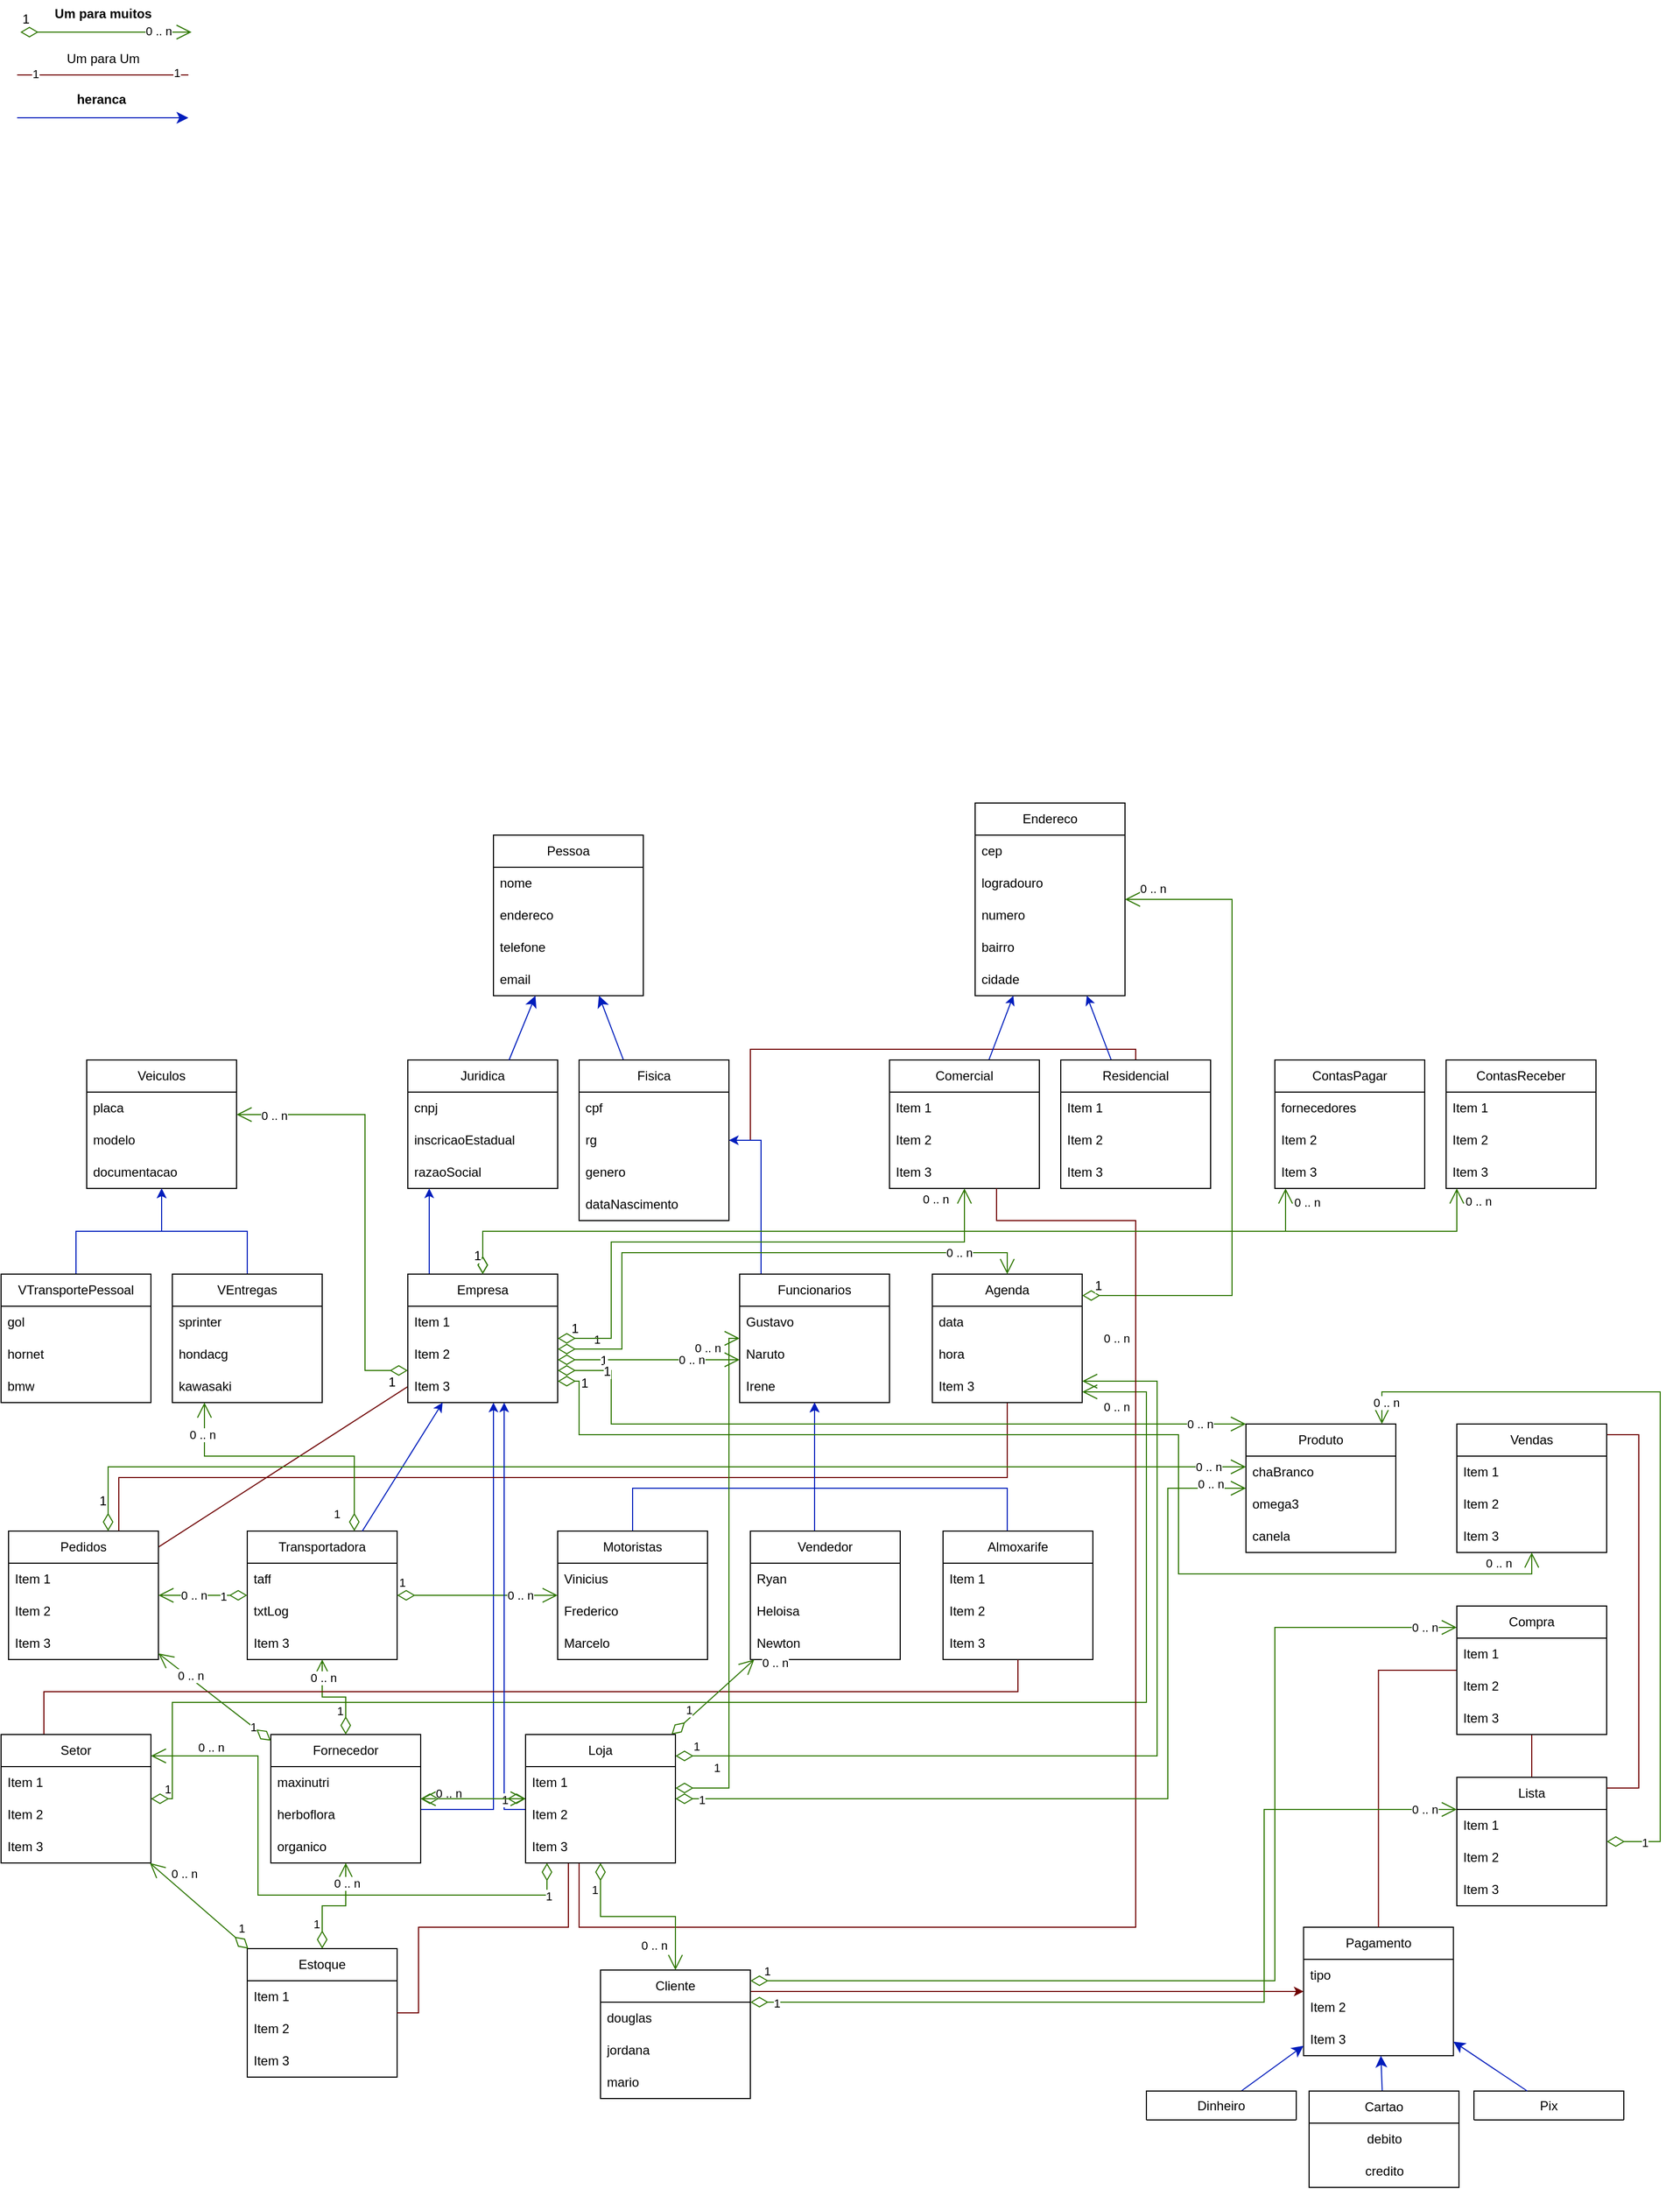 <mxfile version="26.1.1">
  <diagram name="Página-1" id="gPcOB4gUPHv8kBe9rasN">
    <mxGraphModel dx="2480" dy="2797" grid="1" gridSize="10" guides="1" tooltips="1" connect="1" arrows="1" fold="1" page="1" pageScale="1" pageWidth="1654" pageHeight="2336" background="none" math="0" shadow="0">
      <root>
        <mxCell id="0" />
        <mxCell id="1" parent="0" />
        <mxCell id="xh4C2DTSU3O6zN_32ccd-1" value="Estoque" style="swimlane;fontStyle=0;childLayout=stackLayout;horizontal=1;startSize=30;horizontalStack=0;resizeParent=1;resizeParentMax=0;resizeLast=0;collapsible=1;marginBottom=0;whiteSpace=wrap;html=1;perimeterSpacing=0;rotation=0;" parent="1" vertex="1">
          <mxGeometry x="-1372" y="-460" width="140" height="120" as="geometry" />
        </mxCell>
        <mxCell id="xh4C2DTSU3O6zN_32ccd-2" value="Item 1" style="text;strokeColor=none;fillColor=none;align=left;verticalAlign=middle;spacingLeft=4;spacingRight=4;overflow=hidden;points=[[0,0.5],[1,0.5]];portConstraint=eastwest;rotatable=0;whiteSpace=wrap;html=1;" parent="xh4C2DTSU3O6zN_32ccd-1" vertex="1">
          <mxGeometry y="30" width="140" height="30" as="geometry" />
        </mxCell>
        <mxCell id="xh4C2DTSU3O6zN_32ccd-3" value="Item 2" style="text;strokeColor=none;fillColor=none;align=left;verticalAlign=middle;spacingLeft=4;spacingRight=4;overflow=hidden;points=[[0,0.5],[1,0.5]];portConstraint=eastwest;rotatable=0;whiteSpace=wrap;html=1;" parent="xh4C2DTSU3O6zN_32ccd-1" vertex="1">
          <mxGeometry y="60" width="140" height="30" as="geometry" />
        </mxCell>
        <mxCell id="xh4C2DTSU3O6zN_32ccd-4" value="Item 3" style="text;strokeColor=none;fillColor=none;align=left;verticalAlign=middle;spacingLeft=4;spacingRight=4;overflow=hidden;points=[[0,0.5],[1,0.5]];portConstraint=eastwest;rotatable=0;whiteSpace=wrap;html=1;" parent="xh4C2DTSU3O6zN_32ccd-1" vertex="1">
          <mxGeometry y="90" width="140" height="30" as="geometry" />
        </mxCell>
        <mxCell id="xh4C2DTSU3O6zN_32ccd-5" value="Produto" style="swimlane;fontStyle=0;childLayout=stackLayout;horizontal=1;startSize=30;horizontalStack=0;resizeParent=1;resizeParentMax=0;resizeLast=0;collapsible=1;marginBottom=0;whiteSpace=wrap;html=1;" parent="1" vertex="1">
          <mxGeometry x="-439" y="-950" width="140" height="120" as="geometry" />
        </mxCell>
        <mxCell id="xh4C2DTSU3O6zN_32ccd-6" value="chaBranco" style="text;strokeColor=none;fillColor=none;align=left;verticalAlign=middle;spacingLeft=4;spacingRight=4;overflow=hidden;points=[[0,0.5],[1,0.5]];portConstraint=eastwest;rotatable=0;whiteSpace=wrap;html=1;" parent="xh4C2DTSU3O6zN_32ccd-5" vertex="1">
          <mxGeometry y="30" width="140" height="30" as="geometry" />
        </mxCell>
        <mxCell id="xh4C2DTSU3O6zN_32ccd-7" value="omega3" style="text;strokeColor=none;fillColor=none;align=left;verticalAlign=middle;spacingLeft=4;spacingRight=4;overflow=hidden;points=[[0,0.5],[1,0.5]];portConstraint=eastwest;rotatable=0;whiteSpace=wrap;html=1;" parent="xh4C2DTSU3O6zN_32ccd-5" vertex="1">
          <mxGeometry y="60" width="140" height="30" as="geometry" />
        </mxCell>
        <mxCell id="xh4C2DTSU3O6zN_32ccd-8" value="canela" style="text;strokeColor=none;fillColor=none;align=left;verticalAlign=middle;spacingLeft=4;spacingRight=4;overflow=hidden;points=[[0,0.5],[1,0.5]];portConstraint=eastwest;rotatable=0;whiteSpace=wrap;html=1;" parent="xh4C2DTSU3O6zN_32ccd-5" vertex="1">
          <mxGeometry y="90" width="140" height="30" as="geometry" />
        </mxCell>
        <mxCell id="5OGalaS0Y_rcc4NTmGTg-27" style="edgeStyle=orthogonalEdgeStyle;rounded=0;orthogonalLoop=1;jettySize=auto;html=1;fillColor=#a20025;strokeColor=#6F0000;" parent="1" source="xh4C2DTSU3O6zN_32ccd-10" target="xh4C2DTSU3O6zN_32ccd-25" edge="1">
          <mxGeometry relative="1" as="geometry">
            <Array as="points">
              <mxPoint x="-522" y="-420" />
              <mxPoint x="-522" y="-420" />
            </Array>
          </mxGeometry>
        </mxCell>
        <mxCell id="xh4C2DTSU3O6zN_32ccd-10" value="Cliente" style="swimlane;fontStyle=0;childLayout=stackLayout;horizontal=1;startSize=30;horizontalStack=0;resizeParent=1;resizeParentMax=0;resizeLast=0;collapsible=1;marginBottom=0;whiteSpace=wrap;html=1;" parent="1" vertex="1">
          <mxGeometry x="-1042" y="-440" width="140" height="120" as="geometry" />
        </mxCell>
        <mxCell id="xh4C2DTSU3O6zN_32ccd-13" value="douglas" style="text;strokeColor=none;fillColor=none;align=left;verticalAlign=middle;spacingLeft=4;spacingRight=4;overflow=hidden;points=[[0,0.5],[1,0.5]];portConstraint=eastwest;rotatable=0;whiteSpace=wrap;html=1;" parent="xh4C2DTSU3O6zN_32ccd-10" vertex="1">
          <mxGeometry y="30" width="140" height="30" as="geometry" />
        </mxCell>
        <mxCell id="xh4C2DTSU3O6zN_32ccd-11" value="jordana" style="text;strokeColor=none;fillColor=none;align=left;verticalAlign=middle;spacingLeft=4;spacingRight=4;overflow=hidden;points=[[0,0.5],[1,0.5]];portConstraint=eastwest;rotatable=0;whiteSpace=wrap;html=1;" parent="xh4C2DTSU3O6zN_32ccd-10" vertex="1">
          <mxGeometry y="60" width="140" height="30" as="geometry" />
        </mxCell>
        <mxCell id="xh4C2DTSU3O6zN_32ccd-12" value="mario" style="text;strokeColor=none;fillColor=none;align=left;verticalAlign=middle;spacingLeft=4;spacingRight=4;overflow=hidden;points=[[0,0.5],[1,0.5]];portConstraint=eastwest;rotatable=0;whiteSpace=wrap;html=1;" parent="xh4C2DTSU3O6zN_32ccd-10" vertex="1">
          <mxGeometry y="90" width="140" height="30" as="geometry" />
        </mxCell>
        <mxCell id="tm0MOUyx1sehxZzgwlYK-28" style="edgeStyle=orthogonalEdgeStyle;rounded=0;orthogonalLoop=1;jettySize=auto;html=1;fillColor=#0050ef;strokeColor=#001DBC;" parent="1" source="xh4C2DTSU3O6zN_32ccd-15" target="UIW7ywsqxZE-vaTWVKBW-15" edge="1">
          <mxGeometry relative="1" as="geometry">
            <Array as="points">
              <mxPoint x="-1142" y="-590" />
            </Array>
          </mxGeometry>
        </mxCell>
        <mxCell id="xh4C2DTSU3O6zN_32ccd-15" value="Fornecedor" style="swimlane;fontStyle=0;childLayout=stackLayout;horizontal=1;startSize=30;horizontalStack=0;resizeParent=1;resizeParentMax=0;resizeLast=0;collapsible=1;marginBottom=0;whiteSpace=wrap;html=1;" parent="1" vertex="1">
          <mxGeometry x="-1350" y="-660" width="140" height="120" as="geometry" />
        </mxCell>
        <mxCell id="xh4C2DTSU3O6zN_32ccd-16" value="maxinutri" style="text;strokeColor=none;fillColor=none;align=left;verticalAlign=middle;spacingLeft=4;spacingRight=4;overflow=hidden;points=[[0,0.5],[1,0.5]];portConstraint=eastwest;rotatable=0;whiteSpace=wrap;html=1;" parent="xh4C2DTSU3O6zN_32ccd-15" vertex="1">
          <mxGeometry y="30" width="140" height="30" as="geometry" />
        </mxCell>
        <mxCell id="xh4C2DTSU3O6zN_32ccd-17" value="herboflora" style="text;strokeColor=none;fillColor=none;align=left;verticalAlign=middle;spacingLeft=4;spacingRight=4;overflow=hidden;points=[[0,0.5],[1,0.5]];portConstraint=eastwest;rotatable=0;whiteSpace=wrap;html=1;" parent="xh4C2DTSU3O6zN_32ccd-15" vertex="1">
          <mxGeometry y="60" width="140" height="30" as="geometry" />
        </mxCell>
        <mxCell id="xh4C2DTSU3O6zN_32ccd-18" value="organico" style="text;strokeColor=none;fillColor=none;align=left;verticalAlign=middle;spacingLeft=4;spacingRight=4;overflow=hidden;points=[[0,0.5],[1,0.5]];portConstraint=eastwest;rotatable=0;whiteSpace=wrap;html=1;" parent="xh4C2DTSU3O6zN_32ccd-15" vertex="1">
          <mxGeometry y="90" width="140" height="30" as="geometry" />
        </mxCell>
        <mxCell id="xh4C2DTSU3O6zN_32ccd-25" value="Pagamento" style="swimlane;fontStyle=0;childLayout=stackLayout;horizontal=1;startSize=30;horizontalStack=0;resizeParent=1;resizeParentMax=0;resizeLast=0;collapsible=1;marginBottom=0;whiteSpace=wrap;html=1;" parent="1" vertex="1">
          <mxGeometry x="-385.18" y="-480" width="140" height="120" as="geometry" />
        </mxCell>
        <mxCell id="xh4C2DTSU3O6zN_32ccd-26" value="tipo" style="text;strokeColor=none;fillColor=none;align=left;verticalAlign=middle;spacingLeft=4;spacingRight=4;overflow=hidden;points=[[0,0.5],[1,0.5]];portConstraint=eastwest;rotatable=0;whiteSpace=wrap;html=1;" parent="xh4C2DTSU3O6zN_32ccd-25" vertex="1">
          <mxGeometry y="30" width="140" height="30" as="geometry" />
        </mxCell>
        <mxCell id="xh4C2DTSU3O6zN_32ccd-27" value="Item 2" style="text;strokeColor=none;fillColor=none;align=left;verticalAlign=middle;spacingLeft=4;spacingRight=4;overflow=hidden;points=[[0,0.5],[1,0.5]];portConstraint=eastwest;rotatable=0;whiteSpace=wrap;html=1;" parent="xh4C2DTSU3O6zN_32ccd-25" vertex="1">
          <mxGeometry y="60" width="140" height="30" as="geometry" />
        </mxCell>
        <mxCell id="xh4C2DTSU3O6zN_32ccd-28" value="Item 3" style="text;strokeColor=none;fillColor=none;align=left;verticalAlign=middle;spacingLeft=4;spacingRight=4;overflow=hidden;points=[[0,0.5],[1,0.5]];portConstraint=eastwest;rotatable=0;whiteSpace=wrap;html=1;" parent="xh4C2DTSU3O6zN_32ccd-25" vertex="1">
          <mxGeometry y="90" width="140" height="30" as="geometry" />
        </mxCell>
        <mxCell id="xh4C2DTSU3O6zN_32ccd-41" style="edgeStyle=none;curved=1;rounded=0;orthogonalLoop=1;jettySize=auto;html=1;fontSize=12;startSize=8;endSize=8;fillColor=#0050ef;strokeColor=#001DBC;" parent="1" source="xh4C2DTSU3O6zN_32ccd-29" target="xh4C2DTSU3O6zN_32ccd-25" edge="1">
          <mxGeometry relative="1" as="geometry" />
        </mxCell>
        <mxCell id="xh4C2DTSU3O6zN_32ccd-29" value="Dinheiro" style="swimlane;fontStyle=0;childLayout=stackLayout;horizontal=1;startSize=30;horizontalStack=0;resizeParent=1;resizeParentMax=0;resizeLast=0;collapsible=1;marginBottom=0;whiteSpace=wrap;html=1;" parent="1" vertex="1">
          <mxGeometry x="-532" y="-327" width="140" height="27" as="geometry" />
        </mxCell>
        <mxCell id="xh4C2DTSU3O6zN_32ccd-42" style="edgeStyle=none;curved=1;rounded=0;orthogonalLoop=1;jettySize=auto;html=1;fontSize=12;startSize=8;endSize=8;fillColor=#0050ef;strokeColor=#001DBC;" parent="1" source="xh4C2DTSU3O6zN_32ccd-33" target="xh4C2DTSU3O6zN_32ccd-25" edge="1">
          <mxGeometry relative="1" as="geometry" />
        </mxCell>
        <mxCell id="xh4C2DTSU3O6zN_32ccd-33" value="Cartao" style="swimlane;fontStyle=0;childLayout=stackLayout;horizontal=1;startSize=30;horizontalStack=0;resizeParent=1;resizeParentMax=0;resizeLast=0;collapsible=1;marginBottom=0;whiteSpace=wrap;html=1;" parent="1" vertex="1">
          <mxGeometry x="-380" y="-327" width="140" height="90" as="geometry" />
        </mxCell>
        <mxCell id="IECkzgJQBYrN8bsBII3k-10" value="debito" style="text;html=1;align=center;verticalAlign=middle;resizable=0;points=[];autosize=1;strokeColor=none;fillColor=none;" parent="xh4C2DTSU3O6zN_32ccd-33" vertex="1">
          <mxGeometry y="30" width="140" height="30" as="geometry" />
        </mxCell>
        <mxCell id="IECkzgJQBYrN8bsBII3k-11" value="credito" style="text;html=1;align=center;verticalAlign=middle;resizable=0;points=[];autosize=1;strokeColor=none;fillColor=none;" parent="xh4C2DTSU3O6zN_32ccd-33" vertex="1">
          <mxGeometry y="60" width="140" height="30" as="geometry" />
        </mxCell>
        <mxCell id="xh4C2DTSU3O6zN_32ccd-37" value="Pix" style="swimlane;fontStyle=0;childLayout=stackLayout;horizontal=1;startSize=30;horizontalStack=0;resizeParent=1;resizeParentMax=0;resizeLast=0;collapsible=1;marginBottom=0;whiteSpace=wrap;html=1;" parent="1" vertex="1">
          <mxGeometry x="-226" y="-327" width="140" height="27" as="geometry" />
        </mxCell>
        <mxCell id="xh4C2DTSU3O6zN_32ccd-43" style="edgeStyle=none;curved=1;rounded=0;orthogonalLoop=1;jettySize=auto;html=1;fontSize=12;startSize=8;endSize=8;fillColor=#0050ef;strokeColor=#001DBC;" parent="1" source="xh4C2DTSU3O6zN_32ccd-37" target="xh4C2DTSU3O6zN_32ccd-25" edge="1">
          <mxGeometry relative="1" as="geometry" />
        </mxCell>
        <mxCell id="5OGalaS0Y_rcc4NTmGTg-32" style="edgeStyle=orthogonalEdgeStyle;rounded=0;orthogonalLoop=1;jettySize=auto;html=1;fillColor=#a20025;strokeColor=#6F0000;endArrow=none;startFill=0;" parent="1" source="xh4C2DTSU3O6zN_32ccd-44" target="tE8V_FTytvtdpR3QqcCe-37" edge="1">
          <mxGeometry relative="1" as="geometry">
            <Array as="points">
              <mxPoint x="-72" y="-940" />
              <mxPoint x="-72" y="-610" />
            </Array>
          </mxGeometry>
        </mxCell>
        <mxCell id="xh4C2DTSU3O6zN_32ccd-44" value="Vendas" style="swimlane;fontStyle=0;childLayout=stackLayout;horizontal=1;startSize=30;horizontalStack=0;resizeParent=1;resizeParentMax=0;resizeLast=0;collapsible=1;marginBottom=0;whiteSpace=wrap;html=1;" parent="1" vertex="1">
          <mxGeometry x="-242" y="-950" width="140" height="120" as="geometry" />
        </mxCell>
        <mxCell id="xh4C2DTSU3O6zN_32ccd-45" value="Item 1" style="text;strokeColor=none;fillColor=none;align=left;verticalAlign=middle;spacingLeft=4;spacingRight=4;overflow=hidden;points=[[0,0.5],[1,0.5]];portConstraint=eastwest;rotatable=0;whiteSpace=wrap;html=1;" parent="xh4C2DTSU3O6zN_32ccd-44" vertex="1">
          <mxGeometry y="30" width="140" height="30" as="geometry" />
        </mxCell>
        <mxCell id="xh4C2DTSU3O6zN_32ccd-46" value="Item 2" style="text;strokeColor=none;fillColor=none;align=left;verticalAlign=middle;spacingLeft=4;spacingRight=4;overflow=hidden;points=[[0,0.5],[1,0.5]];portConstraint=eastwest;rotatable=0;whiteSpace=wrap;html=1;" parent="xh4C2DTSU3O6zN_32ccd-44" vertex="1">
          <mxGeometry y="60" width="140" height="30" as="geometry" />
        </mxCell>
        <mxCell id="xh4C2DTSU3O6zN_32ccd-47" value="Item 3" style="text;strokeColor=none;fillColor=none;align=left;verticalAlign=middle;spacingLeft=4;spacingRight=4;overflow=hidden;points=[[0,0.5],[1,0.5]];portConstraint=eastwest;rotatable=0;whiteSpace=wrap;html=1;" parent="xh4C2DTSU3O6zN_32ccd-44" vertex="1">
          <mxGeometry y="90" width="140" height="30" as="geometry" />
        </mxCell>
        <mxCell id="tE8V_FTytvtdpR3QqcCe-41" style="edgeStyle=orthogonalEdgeStyle;rounded=0;orthogonalLoop=1;jettySize=auto;html=1;fillColor=#a20025;strokeColor=#6F0000;endArrow=none;startFill=0;" parent="1" source="xh4C2DTSU3O6zN_32ccd-51" target="tE8V_FTytvtdpR3QqcCe-37" edge="1">
          <mxGeometry relative="1" as="geometry" />
        </mxCell>
        <mxCell id="tE8V_FTytvtdpR3QqcCe-44" style="edgeStyle=orthogonalEdgeStyle;rounded=0;orthogonalLoop=1;jettySize=auto;html=1;fillColor=#a20025;strokeColor=#6F0000;endArrow=none;startFill=0;" parent="1" source="xh4C2DTSU3O6zN_32ccd-51" target="xh4C2DTSU3O6zN_32ccd-25" edge="1">
          <mxGeometry relative="1" as="geometry" />
        </mxCell>
        <mxCell id="xh4C2DTSU3O6zN_32ccd-51" value="Compra" style="swimlane;fontStyle=0;childLayout=stackLayout;horizontal=1;startSize=30;horizontalStack=0;resizeParent=1;resizeParentMax=0;resizeLast=0;collapsible=1;marginBottom=0;whiteSpace=wrap;html=1;" parent="1" vertex="1">
          <mxGeometry x="-242" y="-780" width="140" height="120" as="geometry" />
        </mxCell>
        <mxCell id="xh4C2DTSU3O6zN_32ccd-52" value="Item 1" style="text;strokeColor=none;fillColor=none;align=left;verticalAlign=middle;spacingLeft=4;spacingRight=4;overflow=hidden;points=[[0,0.5],[1,0.5]];portConstraint=eastwest;rotatable=0;whiteSpace=wrap;html=1;" parent="xh4C2DTSU3O6zN_32ccd-51" vertex="1">
          <mxGeometry y="30" width="140" height="30" as="geometry" />
        </mxCell>
        <mxCell id="xh4C2DTSU3O6zN_32ccd-53" value="Item 2" style="text;strokeColor=none;fillColor=none;align=left;verticalAlign=middle;spacingLeft=4;spacingRight=4;overflow=hidden;points=[[0,0.5],[1,0.5]];portConstraint=eastwest;rotatable=0;whiteSpace=wrap;html=1;" parent="xh4C2DTSU3O6zN_32ccd-51" vertex="1">
          <mxGeometry y="60" width="140" height="30" as="geometry" />
        </mxCell>
        <mxCell id="xh4C2DTSU3O6zN_32ccd-54" value="Item 3" style="text;strokeColor=none;fillColor=none;align=left;verticalAlign=middle;spacingLeft=4;spacingRight=4;overflow=hidden;points=[[0,0.5],[1,0.5]];portConstraint=eastwest;rotatable=0;whiteSpace=wrap;html=1;" parent="xh4C2DTSU3O6zN_32ccd-51" vertex="1">
          <mxGeometry y="90" width="140" height="30" as="geometry" />
        </mxCell>
        <mxCell id="xh4C2DTSU3O6zN_32ccd-59" value="ContasReceber" style="swimlane;fontStyle=0;childLayout=stackLayout;horizontal=1;startSize=30;horizontalStack=0;resizeParent=1;resizeParentMax=0;resizeLast=0;collapsible=1;marginBottom=0;whiteSpace=wrap;html=1;" parent="1" vertex="1">
          <mxGeometry x="-252" y="-1290" width="140" height="120" as="geometry" />
        </mxCell>
        <mxCell id="xh4C2DTSU3O6zN_32ccd-60" value="Item 1" style="text;strokeColor=none;fillColor=none;align=left;verticalAlign=middle;spacingLeft=4;spacingRight=4;overflow=hidden;points=[[0,0.5],[1,0.5]];portConstraint=eastwest;rotatable=0;whiteSpace=wrap;html=1;" parent="xh4C2DTSU3O6zN_32ccd-59" vertex="1">
          <mxGeometry y="30" width="140" height="30" as="geometry" />
        </mxCell>
        <mxCell id="xh4C2DTSU3O6zN_32ccd-61" value="Item 2" style="text;strokeColor=none;fillColor=none;align=left;verticalAlign=middle;spacingLeft=4;spacingRight=4;overflow=hidden;points=[[0,0.5],[1,0.5]];portConstraint=eastwest;rotatable=0;whiteSpace=wrap;html=1;" parent="xh4C2DTSU3O6zN_32ccd-59" vertex="1">
          <mxGeometry y="60" width="140" height="30" as="geometry" />
        </mxCell>
        <mxCell id="xh4C2DTSU3O6zN_32ccd-62" value="Item 3" style="text;strokeColor=none;fillColor=none;align=left;verticalAlign=middle;spacingLeft=4;spacingRight=4;overflow=hidden;points=[[0,0.5],[1,0.5]];portConstraint=eastwest;rotatable=0;whiteSpace=wrap;html=1;" parent="xh4C2DTSU3O6zN_32ccd-59" vertex="1">
          <mxGeometry y="90" width="140" height="30" as="geometry" />
        </mxCell>
        <mxCell id="xh4C2DTSU3O6zN_32ccd-63" value="ContasPagar" style="swimlane;fontStyle=0;childLayout=stackLayout;horizontal=1;startSize=30;horizontalStack=0;resizeParent=1;resizeParentMax=0;resizeLast=0;collapsible=1;marginBottom=0;whiteSpace=wrap;html=1;" parent="1" vertex="1">
          <mxGeometry x="-412" y="-1290" width="140" height="120" as="geometry" />
        </mxCell>
        <mxCell id="xh4C2DTSU3O6zN_32ccd-64" value="fornecedores" style="text;strokeColor=none;fillColor=none;align=left;verticalAlign=middle;spacingLeft=4;spacingRight=4;overflow=hidden;points=[[0,0.5],[1,0.5]];portConstraint=eastwest;rotatable=0;whiteSpace=wrap;html=1;" parent="xh4C2DTSU3O6zN_32ccd-63" vertex="1">
          <mxGeometry y="30" width="140" height="30" as="geometry" />
        </mxCell>
        <mxCell id="xh4C2DTSU3O6zN_32ccd-65" value="Item 2" style="text;strokeColor=none;fillColor=none;align=left;verticalAlign=middle;spacingLeft=4;spacingRight=4;overflow=hidden;points=[[0,0.5],[1,0.5]];portConstraint=eastwest;rotatable=0;whiteSpace=wrap;html=1;" parent="xh4C2DTSU3O6zN_32ccd-63" vertex="1">
          <mxGeometry y="60" width="140" height="30" as="geometry" />
        </mxCell>
        <mxCell id="xh4C2DTSU3O6zN_32ccd-66" value="Item 3" style="text;strokeColor=none;fillColor=none;align=left;verticalAlign=middle;spacingLeft=4;spacingRight=4;overflow=hidden;points=[[0,0.5],[1,0.5]];portConstraint=eastwest;rotatable=0;whiteSpace=wrap;html=1;" parent="xh4C2DTSU3O6zN_32ccd-63" vertex="1">
          <mxGeometry y="90" width="140" height="30" as="geometry" />
        </mxCell>
        <mxCell id="tm0MOUyx1sehxZzgwlYK-73" style="rounded=0;orthogonalLoop=1;jettySize=auto;html=1;fontFamily=Helvetica;fontSize=12;fontColor=default;fontStyle=0;endArrow=none;startFill=0;fillColor=#a20025;strokeColor=#6F0000;" parent="1" source="xh4C2DTSU3O6zN_32ccd-91" target="UIW7ywsqxZE-vaTWVKBW-15" edge="1">
          <mxGeometry relative="1" as="geometry" />
        </mxCell>
        <mxCell id="tE8V_FTytvtdpR3QqcCe-34" style="edgeStyle=orthogonalEdgeStyle;rounded=0;orthogonalLoop=1;jettySize=auto;html=1;fillColor=#a20025;strokeColor=#6F0000;endArrow=none;startFill=0;" parent="1" source="xh4C2DTSU3O6zN_32ccd-91" target="tm0MOUyx1sehxZzgwlYK-23" edge="1">
          <mxGeometry relative="1" as="geometry">
            <Array as="points">
              <mxPoint x="-1492" y="-900" />
              <mxPoint x="-662" y="-900" />
            </Array>
          </mxGeometry>
        </mxCell>
        <mxCell id="xh4C2DTSU3O6zN_32ccd-91" value="Pedidos" style="swimlane;fontStyle=0;childLayout=stackLayout;horizontal=1;startSize=30;horizontalStack=0;resizeParent=1;resizeParentMax=0;resizeLast=0;collapsible=1;marginBottom=0;whiteSpace=wrap;html=1;" parent="1" vertex="1">
          <mxGeometry x="-1595" y="-850" width="140" height="120" as="geometry" />
        </mxCell>
        <mxCell id="xh4C2DTSU3O6zN_32ccd-92" value="Item 1" style="text;strokeColor=none;fillColor=none;align=left;verticalAlign=middle;spacingLeft=4;spacingRight=4;overflow=hidden;points=[[0,0.5],[1,0.5]];portConstraint=eastwest;rotatable=0;whiteSpace=wrap;html=1;" parent="xh4C2DTSU3O6zN_32ccd-91" vertex="1">
          <mxGeometry y="30" width="140" height="30" as="geometry" />
        </mxCell>
        <mxCell id="xh4C2DTSU3O6zN_32ccd-93" value="Item 2" style="text;strokeColor=none;fillColor=none;align=left;verticalAlign=middle;spacingLeft=4;spacingRight=4;overflow=hidden;points=[[0,0.5],[1,0.5]];portConstraint=eastwest;rotatable=0;whiteSpace=wrap;html=1;" parent="xh4C2DTSU3O6zN_32ccd-91" vertex="1">
          <mxGeometry y="60" width="140" height="30" as="geometry" />
        </mxCell>
        <mxCell id="xh4C2DTSU3O6zN_32ccd-94" value="Item 3" style="text;strokeColor=none;fillColor=none;align=left;verticalAlign=middle;spacingLeft=4;spacingRight=4;overflow=hidden;points=[[0,0.5],[1,0.5]];portConstraint=eastwest;rotatable=0;whiteSpace=wrap;html=1;" parent="xh4C2DTSU3O6zN_32ccd-91" vertex="1">
          <mxGeometry y="90" width="140" height="30" as="geometry" />
        </mxCell>
        <mxCell id="UIW7ywsqxZE-vaTWVKBW-1" value="Pessoa" style="swimlane;fontStyle=0;childLayout=stackLayout;horizontal=1;startSize=30;horizontalStack=0;resizeParent=1;resizeParentMax=0;resizeLast=0;collapsible=1;marginBottom=0;whiteSpace=wrap;html=1;" parent="1" vertex="1">
          <mxGeometry x="-1142" y="-1500" width="140" height="150" as="geometry" />
        </mxCell>
        <mxCell id="UIW7ywsqxZE-vaTWVKBW-2" value="nome" style="text;strokeColor=none;fillColor=none;align=left;verticalAlign=middle;spacingLeft=4;spacingRight=4;overflow=hidden;points=[[0,0.5],[1,0.5]];portConstraint=eastwest;rotatable=0;whiteSpace=wrap;html=1;" parent="UIW7ywsqxZE-vaTWVKBW-1" vertex="1">
          <mxGeometry y="30" width="140" height="30" as="geometry" />
        </mxCell>
        <mxCell id="UIW7ywsqxZE-vaTWVKBW-3" value="endereco" style="text;strokeColor=none;fillColor=none;align=left;verticalAlign=middle;spacingLeft=4;spacingRight=4;overflow=hidden;points=[[0,0.5],[1,0.5]];portConstraint=eastwest;rotatable=0;whiteSpace=wrap;html=1;" parent="UIW7ywsqxZE-vaTWVKBW-1" vertex="1">
          <mxGeometry y="60" width="140" height="30" as="geometry" />
        </mxCell>
        <mxCell id="IECkzgJQBYrN8bsBII3k-2" value="telefone" style="text;strokeColor=none;fillColor=none;align=left;verticalAlign=middle;spacingLeft=4;spacingRight=4;overflow=hidden;points=[[0,0.5],[1,0.5]];portConstraint=eastwest;rotatable=0;whiteSpace=wrap;html=1;" parent="UIW7ywsqxZE-vaTWVKBW-1" vertex="1">
          <mxGeometry y="90" width="140" height="30" as="geometry" />
        </mxCell>
        <mxCell id="UIW7ywsqxZE-vaTWVKBW-4" value="email" style="text;strokeColor=none;fillColor=none;align=left;verticalAlign=middle;spacingLeft=4;spacingRight=4;overflow=hidden;points=[[0,0.5],[1,0.5]];portConstraint=eastwest;rotatable=0;whiteSpace=wrap;html=1;" parent="UIW7ywsqxZE-vaTWVKBW-1" vertex="1">
          <mxGeometry y="120" width="140" height="30" as="geometry" />
        </mxCell>
        <mxCell id="UIW7ywsqxZE-vaTWVKBW-13" style="edgeStyle=none;curved=1;rounded=0;orthogonalLoop=1;jettySize=auto;html=1;fontSize=12;startSize=8;endSize=8;fillColor=#0050ef;strokeColor=#001DBC;" parent="1" source="UIW7ywsqxZE-vaTWVKBW-5" target="UIW7ywsqxZE-vaTWVKBW-1" edge="1">
          <mxGeometry relative="1" as="geometry" />
        </mxCell>
        <mxCell id="tE8V_FTytvtdpR3QqcCe-28" style="edgeStyle=orthogonalEdgeStyle;rounded=0;orthogonalLoop=1;jettySize=auto;html=1;endArrow=none;startFill=0;fillColor=#a20025;strokeColor=#6F0000;" parent="1" source="UIW7ywsqxZE-vaTWVKBW-5" target="tE8V_FTytvtdpR3QqcCe-14" edge="1">
          <mxGeometry relative="1" as="geometry">
            <Array as="points">
              <mxPoint x="-902" y="-1300" />
              <mxPoint x="-542" y="-1300" />
            </Array>
          </mxGeometry>
        </mxCell>
        <mxCell id="UIW7ywsqxZE-vaTWVKBW-5" value="Fisica" style="swimlane;fontStyle=0;childLayout=stackLayout;horizontal=1;startSize=30;horizontalStack=0;resizeParent=1;resizeParentMax=0;resizeLast=0;collapsible=1;marginBottom=0;whiteSpace=wrap;html=1;" parent="1" vertex="1">
          <mxGeometry x="-1062" y="-1290" width="140" height="150" as="geometry" />
        </mxCell>
        <mxCell id="UIW7ywsqxZE-vaTWVKBW-6" value="cpf" style="text;strokeColor=none;fillColor=none;align=left;verticalAlign=middle;spacingLeft=4;spacingRight=4;overflow=hidden;points=[[0,0.5],[1,0.5]];portConstraint=eastwest;rotatable=0;whiteSpace=wrap;html=1;" parent="UIW7ywsqxZE-vaTWVKBW-5" vertex="1">
          <mxGeometry y="30" width="140" height="30" as="geometry" />
        </mxCell>
        <mxCell id="UIW7ywsqxZE-vaTWVKBW-7" value="rg" style="text;strokeColor=none;fillColor=none;align=left;verticalAlign=middle;spacingLeft=4;spacingRight=4;overflow=hidden;points=[[0,0.5],[1,0.5]];portConstraint=eastwest;rotatable=0;whiteSpace=wrap;html=1;" parent="UIW7ywsqxZE-vaTWVKBW-5" vertex="1">
          <mxGeometry y="60" width="140" height="30" as="geometry" />
        </mxCell>
        <mxCell id="UIW7ywsqxZE-vaTWVKBW-8" value="genero" style="text;strokeColor=none;fillColor=none;align=left;verticalAlign=middle;spacingLeft=4;spacingRight=4;overflow=hidden;points=[[0,0.5],[1,0.5]];portConstraint=eastwest;rotatable=0;whiteSpace=wrap;html=1;" parent="UIW7ywsqxZE-vaTWVKBW-5" vertex="1">
          <mxGeometry y="90" width="140" height="30" as="geometry" />
        </mxCell>
        <mxCell id="IECkzgJQBYrN8bsBII3k-6" value="dataNascimento" style="text;strokeColor=none;fillColor=none;align=left;verticalAlign=middle;spacingLeft=4;spacingRight=4;overflow=hidden;points=[[0,0.5],[1,0.5]];portConstraint=eastwest;rotatable=0;whiteSpace=wrap;html=1;" parent="UIW7ywsqxZE-vaTWVKBW-5" vertex="1">
          <mxGeometry y="120" width="140" height="30" as="geometry" />
        </mxCell>
        <mxCell id="UIW7ywsqxZE-vaTWVKBW-9" value="Juridica" style="swimlane;fontStyle=0;childLayout=stackLayout;horizontal=1;startSize=30;horizontalStack=0;resizeParent=1;resizeParentMax=0;resizeLast=0;collapsible=1;marginBottom=0;whiteSpace=wrap;html=1;" parent="1" vertex="1">
          <mxGeometry x="-1222" y="-1290" width="140" height="120" as="geometry" />
        </mxCell>
        <mxCell id="UIW7ywsqxZE-vaTWVKBW-10" value="cnpj" style="text;strokeColor=none;fillColor=none;align=left;verticalAlign=middle;spacingLeft=4;spacingRight=4;overflow=hidden;points=[[0,0.5],[1,0.5]];portConstraint=eastwest;rotatable=0;whiteSpace=wrap;html=1;" parent="UIW7ywsqxZE-vaTWVKBW-9" vertex="1">
          <mxGeometry y="30" width="140" height="30" as="geometry" />
        </mxCell>
        <mxCell id="UIW7ywsqxZE-vaTWVKBW-11" value="inscricaoEstadual" style="text;strokeColor=none;fillColor=none;align=left;verticalAlign=middle;spacingLeft=4;spacingRight=4;overflow=hidden;points=[[0,0.5],[1,0.5]];portConstraint=eastwest;rotatable=0;whiteSpace=wrap;html=1;" parent="UIW7ywsqxZE-vaTWVKBW-9" vertex="1">
          <mxGeometry y="60" width="140" height="30" as="geometry" />
        </mxCell>
        <mxCell id="UIW7ywsqxZE-vaTWVKBW-12" value="razaoSocial" style="text;strokeColor=none;fillColor=none;align=left;verticalAlign=middle;spacingLeft=4;spacingRight=4;overflow=hidden;points=[[0,0.5],[1,0.5]];portConstraint=eastwest;rotatable=0;whiteSpace=wrap;html=1;" parent="UIW7ywsqxZE-vaTWVKBW-9" vertex="1">
          <mxGeometry y="90" width="140" height="30" as="geometry" />
        </mxCell>
        <mxCell id="UIW7ywsqxZE-vaTWVKBW-19" style="edgeStyle=none;curved=1;rounded=0;orthogonalLoop=1;jettySize=auto;html=1;fontSize=12;startSize=8;endSize=8;fillColor=#0050ef;strokeColor=#001DBC;" parent="1" edge="1">
          <mxGeometry relative="1" as="geometry">
            <mxPoint x="-1587" y="-2170" as="sourcePoint" />
            <mxPoint x="-1427" y="-2170" as="targetPoint" />
          </mxGeometry>
        </mxCell>
        <mxCell id="tm0MOUyx1sehxZzgwlYK-1" style="edgeStyle=orthogonalEdgeStyle;rounded=0;orthogonalLoop=1;jettySize=auto;html=1;fillColor=#0050ef;strokeColor=#001DBC;" parent="1" source="UIW7ywsqxZE-vaTWVKBW-15" target="UIW7ywsqxZE-vaTWVKBW-9" edge="1">
          <mxGeometry relative="1" as="geometry">
            <Array as="points">
              <mxPoint x="-1202" y="-1130" />
              <mxPoint x="-1202" y="-1130" />
            </Array>
          </mxGeometry>
        </mxCell>
        <mxCell id="UIW7ywsqxZE-vaTWVKBW-15" value="Empresa" style="swimlane;fontStyle=0;childLayout=stackLayout;horizontal=1;startSize=30;horizontalStack=0;resizeParent=1;resizeParentMax=0;resizeLast=0;collapsible=1;marginBottom=0;whiteSpace=wrap;html=1;" parent="1" vertex="1">
          <mxGeometry x="-1222" y="-1090" width="140" height="120" as="geometry" />
        </mxCell>
        <mxCell id="UIW7ywsqxZE-vaTWVKBW-16" value="Item 1" style="text;strokeColor=none;fillColor=none;align=left;verticalAlign=middle;spacingLeft=4;spacingRight=4;overflow=hidden;points=[[0,0.5],[1,0.5]];portConstraint=eastwest;rotatable=0;whiteSpace=wrap;html=1;" parent="UIW7ywsqxZE-vaTWVKBW-15" vertex="1">
          <mxGeometry y="30" width="140" height="30" as="geometry" />
        </mxCell>
        <mxCell id="UIW7ywsqxZE-vaTWVKBW-17" value="Item 2" style="text;strokeColor=none;fillColor=none;align=left;verticalAlign=middle;spacingLeft=4;spacingRight=4;overflow=hidden;points=[[0,0.5],[1,0.5]];portConstraint=eastwest;rotatable=0;whiteSpace=wrap;html=1;" parent="UIW7ywsqxZE-vaTWVKBW-15" vertex="1">
          <mxGeometry y="60" width="140" height="30" as="geometry" />
        </mxCell>
        <mxCell id="UIW7ywsqxZE-vaTWVKBW-18" value="Item 3" style="text;strokeColor=none;fillColor=none;align=left;verticalAlign=middle;spacingLeft=4;spacingRight=4;overflow=hidden;points=[[0,0.5],[1,0.5]];portConstraint=eastwest;rotatable=0;whiteSpace=wrap;html=1;" parent="UIW7ywsqxZE-vaTWVKBW-15" vertex="1">
          <mxGeometry y="90" width="140" height="30" as="geometry" />
        </mxCell>
        <mxCell id="tE8V_FTytvtdpR3QqcCe-5" style="edgeStyle=orthogonalEdgeStyle;rounded=0;orthogonalLoop=1;jettySize=auto;html=1;fillColor=#0050ef;strokeColor=#001DBC;" parent="1" source="UIW7ywsqxZE-vaTWVKBW-23" target="UIW7ywsqxZE-vaTWVKBW-35" edge="1">
          <mxGeometry relative="1" as="geometry">
            <Array as="points">
              <mxPoint x="-1012" y="-890" />
              <mxPoint x="-842" y="-890" />
            </Array>
          </mxGeometry>
        </mxCell>
        <mxCell id="UIW7ywsqxZE-vaTWVKBW-23" value="Motoristas" style="swimlane;fontStyle=0;childLayout=stackLayout;horizontal=1;startSize=30;horizontalStack=0;resizeParent=1;resizeParentMax=0;resizeLast=0;collapsible=1;marginBottom=0;whiteSpace=wrap;html=1;" parent="1" vertex="1">
          <mxGeometry x="-1082" y="-850" width="140" height="120" as="geometry" />
        </mxCell>
        <mxCell id="UIW7ywsqxZE-vaTWVKBW-24" value="Vinicius" style="text;strokeColor=none;fillColor=none;align=left;verticalAlign=middle;spacingLeft=4;spacingRight=4;overflow=hidden;points=[[0,0.5],[1,0.5]];portConstraint=eastwest;rotatable=0;whiteSpace=wrap;html=1;" parent="UIW7ywsqxZE-vaTWVKBW-23" vertex="1">
          <mxGeometry y="30" width="140" height="30" as="geometry" />
        </mxCell>
        <mxCell id="UIW7ywsqxZE-vaTWVKBW-25" value="Frederico" style="text;strokeColor=none;fillColor=none;align=left;verticalAlign=middle;spacingLeft=4;spacingRight=4;overflow=hidden;points=[[0,0.5],[1,0.5]];portConstraint=eastwest;rotatable=0;whiteSpace=wrap;html=1;" parent="UIW7ywsqxZE-vaTWVKBW-23" vertex="1">
          <mxGeometry y="60" width="140" height="30" as="geometry" />
        </mxCell>
        <mxCell id="UIW7ywsqxZE-vaTWVKBW-26" value="Marcelo" style="text;strokeColor=none;fillColor=none;align=left;verticalAlign=middle;spacingLeft=4;spacingRight=4;overflow=hidden;points=[[0,0.5],[1,0.5]];portConstraint=eastwest;rotatable=0;whiteSpace=wrap;html=1;" parent="UIW7ywsqxZE-vaTWVKBW-23" vertex="1">
          <mxGeometry y="90" width="140" height="30" as="geometry" />
        </mxCell>
        <mxCell id="tm0MOUyx1sehxZzgwlYK-62" style="edgeStyle=orthogonalEdgeStyle;rounded=0;orthogonalLoop=1;jettySize=auto;html=1;fillColor=#0050ef;strokeColor=#001DBC;" parent="1" source="UIW7ywsqxZE-vaTWVKBW-35" target="UIW7ywsqxZE-vaTWVKBW-5" edge="1">
          <mxGeometry relative="1" as="geometry">
            <Array as="points">
              <mxPoint x="-892" y="-1150" />
              <mxPoint x="-892" y="-1150" />
            </Array>
          </mxGeometry>
        </mxCell>
        <mxCell id="UIW7ywsqxZE-vaTWVKBW-35" value="Funcionarios" style="swimlane;fontStyle=0;childLayout=stackLayout;horizontal=1;startSize=30;horizontalStack=0;resizeParent=1;resizeParentMax=0;resizeLast=0;collapsible=1;marginBottom=0;whiteSpace=wrap;html=1;" parent="1" vertex="1">
          <mxGeometry x="-912" y="-1090" width="140" height="120" as="geometry" />
        </mxCell>
        <mxCell id="UIW7ywsqxZE-vaTWVKBW-36" value="Gustavo" style="text;strokeColor=none;fillColor=none;align=left;verticalAlign=middle;spacingLeft=4;spacingRight=4;overflow=hidden;points=[[0,0.5],[1,0.5]];portConstraint=eastwest;rotatable=0;whiteSpace=wrap;html=1;" parent="UIW7ywsqxZE-vaTWVKBW-35" vertex="1">
          <mxGeometry y="30" width="140" height="30" as="geometry" />
        </mxCell>
        <mxCell id="UIW7ywsqxZE-vaTWVKBW-37" value="Naruto" style="text;strokeColor=none;fillColor=none;align=left;verticalAlign=middle;spacingLeft=4;spacingRight=4;overflow=hidden;points=[[0,0.5],[1,0.5]];portConstraint=eastwest;rotatable=0;whiteSpace=wrap;html=1;" parent="UIW7ywsqxZE-vaTWVKBW-35" vertex="1">
          <mxGeometry y="60" width="140" height="30" as="geometry" />
        </mxCell>
        <mxCell id="UIW7ywsqxZE-vaTWVKBW-38" value="Irene" style="text;strokeColor=none;fillColor=none;align=left;verticalAlign=middle;spacingLeft=4;spacingRight=4;overflow=hidden;points=[[0,0.5],[1,0.5]];portConstraint=eastwest;rotatable=0;whiteSpace=wrap;html=1;" parent="UIW7ywsqxZE-vaTWVKBW-35" vertex="1">
          <mxGeometry y="90" width="140" height="30" as="geometry" />
        </mxCell>
        <mxCell id="UIW7ywsqxZE-vaTWVKBW-43" style="edgeStyle=none;curved=1;rounded=0;orthogonalLoop=1;jettySize=auto;html=1;fontSize=12;startSize=8;endSize=8;fillColor=#0050ef;strokeColor=#001DBC;" parent="1" source="UIW7ywsqxZE-vaTWVKBW-9" target="UIW7ywsqxZE-vaTWVKBW-1" edge="1">
          <mxGeometry relative="1" as="geometry" />
        </mxCell>
        <mxCell id="UIW7ywsqxZE-vaTWVKBW-49" value="1" style="endArrow=open;html=1;endSize=12;startArrow=diamondThin;startSize=14;startFill=0;edgeStyle=orthogonalEdgeStyle;align=left;verticalAlign=bottom;rounded=0;fontSize=12;fillColor=#60a917;strokeColor=#2D7600;" parent="1" source="UIW7ywsqxZE-vaTWVKBW-15" target="UIW7ywsqxZE-vaTWVKBW-35" edge="1">
          <mxGeometry x="-0.556" y="-10" relative="1" as="geometry">
            <mxPoint x="-1052" y="-940" as="sourcePoint" />
            <mxPoint x="-932" y="-935" as="targetPoint" />
            <Array as="points">
              <mxPoint x="-982" y="-1010" />
              <mxPoint x="-982" y="-1010" />
            </Array>
            <mxPoint as="offset" />
          </mxGeometry>
        </mxCell>
        <mxCell id="tm0MOUyx1sehxZzgwlYK-58" value="0 .. n" style="edgeLabel;html=1;align=center;verticalAlign=middle;resizable=0;points=[];" parent="UIW7ywsqxZE-vaTWVKBW-49" vertex="1" connectable="0">
          <mxGeometry x="0.492" y="-1" relative="1" as="geometry">
            <mxPoint x="-2" y="-1" as="offset" />
          </mxGeometry>
        </mxCell>
        <mxCell id="UIW7ywsqxZE-vaTWVKBW-51" value="Um para muitos" style="text;align=center;fontStyle=1;verticalAlign=middle;spacingLeft=3;spacingRight=3;strokeColor=none;rotatable=0;points=[[0,0.5],[1,0.5]];portConstraint=eastwest;html=1;" parent="1" vertex="1">
          <mxGeometry x="-1602" y="-2280" width="190" height="26" as="geometry" />
        </mxCell>
        <mxCell id="UIW7ywsqxZE-vaTWVKBW-52" value="1" style="endArrow=open;html=1;endSize=12;startArrow=diamondThin;startSize=14;startFill=0;edgeStyle=orthogonalEdgeStyle;align=left;verticalAlign=bottom;rounded=0;fontSize=12;curved=1;fillColor=#60a917;strokeColor=#2D7600;" parent="1" edge="1">
          <mxGeometry x="-1" y="3" relative="1" as="geometry">
            <mxPoint x="-1584" y="-2250" as="sourcePoint" />
            <mxPoint x="-1424" y="-2250" as="targetPoint" />
          </mxGeometry>
        </mxCell>
        <mxCell id="tm0MOUyx1sehxZzgwlYK-61" value="0 .. n" style="edgeLabel;html=1;align=center;verticalAlign=middle;resizable=0;points=[];" parent="UIW7ywsqxZE-vaTWVKBW-52" vertex="1" connectable="0">
          <mxGeometry x="0.606" y="1" relative="1" as="geometry">
            <mxPoint as="offset" />
          </mxGeometry>
        </mxCell>
        <mxCell id="UIW7ywsqxZE-vaTWVKBW-53" value="heranca&amp;nbsp;" style="text;align=center;fontStyle=1;verticalAlign=middle;spacingLeft=3;spacingRight=3;strokeColor=none;rotatable=0;points=[[0,0.5],[1,0.5]];portConstraint=eastwest;html=1;" parent="1" vertex="1">
          <mxGeometry x="-1602" y="-2200" width="190" height="26" as="geometry" />
        </mxCell>
        <mxCell id="tE8V_FTytvtdpR3QqcCe-6" style="edgeStyle=orthogonalEdgeStyle;rounded=0;orthogonalLoop=1;jettySize=auto;html=1;fillColor=#0050ef;strokeColor=#001DBC;" parent="1" source="UIW7ywsqxZE-vaTWVKBW-56" target="UIW7ywsqxZE-vaTWVKBW-35" edge="1">
          <mxGeometry relative="1" as="geometry">
            <Array as="points">
              <mxPoint x="-842" y="-880" />
              <mxPoint x="-842" y="-880" />
            </Array>
          </mxGeometry>
        </mxCell>
        <mxCell id="UIW7ywsqxZE-vaTWVKBW-56" value="Vendedor" style="swimlane;fontStyle=0;childLayout=stackLayout;horizontal=1;startSize=30;horizontalStack=0;resizeParent=1;resizeParentMax=0;resizeLast=0;collapsible=1;marginBottom=0;whiteSpace=wrap;html=1;" parent="1" vertex="1">
          <mxGeometry x="-902" y="-850" width="140" height="120" as="geometry" />
        </mxCell>
        <mxCell id="UIW7ywsqxZE-vaTWVKBW-57" value="Ryan" style="text;strokeColor=none;fillColor=none;align=left;verticalAlign=middle;spacingLeft=4;spacingRight=4;overflow=hidden;points=[[0,0.5],[1,0.5]];portConstraint=eastwest;rotatable=0;whiteSpace=wrap;html=1;" parent="UIW7ywsqxZE-vaTWVKBW-56" vertex="1">
          <mxGeometry y="30" width="140" height="30" as="geometry" />
        </mxCell>
        <mxCell id="UIW7ywsqxZE-vaTWVKBW-58" value="Heloisa" style="text;strokeColor=none;fillColor=none;align=left;verticalAlign=middle;spacingLeft=4;spacingRight=4;overflow=hidden;points=[[0,0.5],[1,0.5]];portConstraint=eastwest;rotatable=0;whiteSpace=wrap;html=1;" parent="UIW7ywsqxZE-vaTWVKBW-56" vertex="1">
          <mxGeometry y="60" width="140" height="30" as="geometry" />
        </mxCell>
        <mxCell id="UIW7ywsqxZE-vaTWVKBW-59" value="Newton" style="text;strokeColor=none;fillColor=none;align=left;verticalAlign=middle;spacingLeft=4;spacingRight=4;overflow=hidden;points=[[0,0.5],[1,0.5]];portConstraint=eastwest;rotatable=0;whiteSpace=wrap;html=1;" parent="UIW7ywsqxZE-vaTWVKBW-56" vertex="1">
          <mxGeometry y="90" width="140" height="30" as="geometry" />
        </mxCell>
        <mxCell id="tm0MOUyx1sehxZzgwlYK-14" value="Transportadora" style="swimlane;fontStyle=0;childLayout=stackLayout;horizontal=1;startSize=30;horizontalStack=0;resizeParent=1;resizeParentMax=0;resizeLast=0;collapsible=1;marginBottom=0;whiteSpace=wrap;html=1;" parent="1" vertex="1">
          <mxGeometry x="-1372" y="-850" width="140" height="120" as="geometry" />
        </mxCell>
        <mxCell id="tm0MOUyx1sehxZzgwlYK-15" value="taff" style="text;strokeColor=none;fillColor=none;align=left;verticalAlign=middle;spacingLeft=4;spacingRight=4;overflow=hidden;points=[[0,0.5],[1,0.5]];portConstraint=eastwest;rotatable=0;whiteSpace=wrap;html=1;" parent="tm0MOUyx1sehxZzgwlYK-14" vertex="1">
          <mxGeometry y="30" width="140" height="30" as="geometry" />
        </mxCell>
        <mxCell id="tm0MOUyx1sehxZzgwlYK-16" value="txtLog" style="text;strokeColor=none;fillColor=none;align=left;verticalAlign=middle;spacingLeft=4;spacingRight=4;overflow=hidden;points=[[0,0.5],[1,0.5]];portConstraint=eastwest;rotatable=0;whiteSpace=wrap;html=1;" parent="tm0MOUyx1sehxZzgwlYK-14" vertex="1">
          <mxGeometry y="60" width="140" height="30" as="geometry" />
        </mxCell>
        <mxCell id="tm0MOUyx1sehxZzgwlYK-17" value="Item 3" style="text;strokeColor=none;fillColor=none;align=left;verticalAlign=middle;spacingLeft=4;spacingRight=4;overflow=hidden;points=[[0,0.5],[1,0.5]];portConstraint=eastwest;rotatable=0;whiteSpace=wrap;html=1;" parent="tm0MOUyx1sehxZzgwlYK-14" vertex="1">
          <mxGeometry y="90" width="140" height="30" as="geometry" />
        </mxCell>
        <mxCell id="tm0MOUyx1sehxZzgwlYK-18" style="rounded=0;orthogonalLoop=1;jettySize=auto;html=1;fillColor=#0050ef;strokeColor=#001DBC;" parent="1" source="tm0MOUyx1sehxZzgwlYK-14" target="UIW7ywsqxZE-vaTWVKBW-15" edge="1">
          <mxGeometry relative="1" as="geometry" />
        </mxCell>
        <mxCell id="tm0MOUyx1sehxZzgwlYK-22" value="1" style="endArrow=open;html=1;endSize=12;startArrow=diamondThin;startSize=14;startFill=0;edgeStyle=orthogonalEdgeStyle;align=left;verticalAlign=bottom;rounded=0;fillColor=#60a917;strokeColor=#2D7600;" parent="1" source="tm0MOUyx1sehxZzgwlYK-14" target="UIW7ywsqxZE-vaTWVKBW-23" edge="1">
          <mxGeometry x="-1" y="3" relative="1" as="geometry">
            <mxPoint x="-1102" y="-810" as="sourcePoint" />
            <mxPoint x="-942" y="-810" as="targetPoint" />
          </mxGeometry>
        </mxCell>
        <mxCell id="tm0MOUyx1sehxZzgwlYK-60" value="0 .. n" style="edgeLabel;html=1;align=center;verticalAlign=middle;resizable=0;points=[];" parent="tm0MOUyx1sehxZzgwlYK-22" vertex="1" connectable="0">
          <mxGeometry x="0.653" y="1" relative="1" as="geometry">
            <mxPoint x="-9" y="1" as="offset" />
          </mxGeometry>
        </mxCell>
        <mxCell id="tm0MOUyx1sehxZzgwlYK-23" value="Agenda" style="swimlane;fontStyle=0;childLayout=stackLayout;horizontal=1;startSize=30;horizontalStack=0;resizeParent=1;resizeParentMax=0;resizeLast=0;collapsible=1;marginBottom=0;whiteSpace=wrap;html=1;perimeterSpacing=0;" parent="1" vertex="1">
          <mxGeometry x="-732" y="-1090" width="140" height="120" as="geometry" />
        </mxCell>
        <mxCell id="tm0MOUyx1sehxZzgwlYK-24" value="data" style="text;strokeColor=none;fillColor=none;align=left;verticalAlign=middle;spacingLeft=4;spacingRight=4;overflow=hidden;points=[[0,0.5],[1,0.5]];portConstraint=eastwest;rotatable=0;whiteSpace=wrap;html=1;" parent="tm0MOUyx1sehxZzgwlYK-23" vertex="1">
          <mxGeometry y="30" width="140" height="30" as="geometry" />
        </mxCell>
        <mxCell id="tm0MOUyx1sehxZzgwlYK-25" value="hora" style="text;strokeColor=none;fillColor=none;align=left;verticalAlign=middle;spacingLeft=4;spacingRight=4;overflow=hidden;points=[[0,0.5],[1,0.5]];portConstraint=eastwest;rotatable=0;whiteSpace=wrap;html=1;" parent="tm0MOUyx1sehxZzgwlYK-23" vertex="1">
          <mxGeometry y="60" width="140" height="30" as="geometry" />
        </mxCell>
        <mxCell id="tm0MOUyx1sehxZzgwlYK-26" value="Item 3" style="text;strokeColor=none;fillColor=none;align=left;verticalAlign=middle;spacingLeft=4;spacingRight=4;overflow=hidden;points=[[0,0.5],[1,0.5]];portConstraint=eastwest;rotatable=0;whiteSpace=wrap;html=1;" parent="tm0MOUyx1sehxZzgwlYK-23" vertex="1">
          <mxGeometry y="90" width="140" height="30" as="geometry" />
        </mxCell>
        <mxCell id="tm0MOUyx1sehxZzgwlYK-27" value="1" style="endArrow=open;html=1;endSize=12;startArrow=diamondThin;startSize=14;startFill=0;edgeStyle=orthogonalEdgeStyle;align=left;verticalAlign=bottom;rounded=0;fillColor=#60a917;strokeColor=#2D7600;" parent="1" source="xh4C2DTSU3O6zN_32ccd-15" target="tm0MOUyx1sehxZzgwlYK-14" edge="1">
          <mxGeometry x="-0.714" y="10" relative="1" as="geometry">
            <mxPoint x="-1262" y="-820" as="sourcePoint" />
            <mxPoint x="-1092" y="-820" as="targetPoint" />
            <mxPoint as="offset" />
          </mxGeometry>
        </mxCell>
        <mxCell id="tm0MOUyx1sehxZzgwlYK-59" value="0 .. n" style="edgeLabel;html=1;align=center;verticalAlign=middle;resizable=0;points=[];" parent="tm0MOUyx1sehxZzgwlYK-27" vertex="1" connectable="0">
          <mxGeometry x="0.635" y="-1" relative="1" as="geometry">
            <mxPoint as="offset" />
          </mxGeometry>
        </mxCell>
        <mxCell id="tm0MOUyx1sehxZzgwlYK-30" value="Veiculos" style="swimlane;fontStyle=0;childLayout=stackLayout;horizontal=1;startSize=30;horizontalStack=0;resizeParent=1;resizeParentMax=0;resizeLast=0;collapsible=1;marginBottom=0;whiteSpace=wrap;html=1;" parent="1" vertex="1">
          <mxGeometry x="-1522" y="-1290" width="140" height="120" as="geometry" />
        </mxCell>
        <mxCell id="tm0MOUyx1sehxZzgwlYK-31" value="placa" style="text;strokeColor=none;fillColor=none;align=left;verticalAlign=middle;spacingLeft=4;spacingRight=4;overflow=hidden;points=[[0,0.5],[1,0.5]];portConstraint=eastwest;rotatable=0;whiteSpace=wrap;html=1;" parent="tm0MOUyx1sehxZzgwlYK-30" vertex="1">
          <mxGeometry y="30" width="140" height="30" as="geometry" />
        </mxCell>
        <mxCell id="tm0MOUyx1sehxZzgwlYK-32" value="modelo" style="text;strokeColor=none;fillColor=none;align=left;verticalAlign=middle;spacingLeft=4;spacingRight=4;overflow=hidden;points=[[0,0.5],[1,0.5]];portConstraint=eastwest;rotatable=0;whiteSpace=wrap;html=1;" parent="tm0MOUyx1sehxZzgwlYK-30" vertex="1">
          <mxGeometry y="60" width="140" height="30" as="geometry" />
        </mxCell>
        <mxCell id="tm0MOUyx1sehxZzgwlYK-33" value="documentacao" style="text;strokeColor=none;fillColor=none;align=left;verticalAlign=middle;spacingLeft=4;spacingRight=4;overflow=hidden;points=[[0,0.5],[1,0.5]];portConstraint=eastwest;rotatable=0;whiteSpace=wrap;html=1;" parent="tm0MOUyx1sehxZzgwlYK-30" vertex="1">
          <mxGeometry y="90" width="140" height="30" as="geometry" />
        </mxCell>
        <mxCell id="tm0MOUyx1sehxZzgwlYK-34" value="1" style="endArrow=open;html=1;endSize=12;startArrow=diamondThin;startSize=14;startFill=0;edgeStyle=orthogonalEdgeStyle;align=left;verticalAlign=bottom;rounded=0;fontSize=12;fillColor=#60a917;strokeColor=#2D7600;" parent="1" source="UIW7ywsqxZE-vaTWVKBW-15" target="tm0MOUyx1sehxZzgwlYK-30" edge="1">
          <mxGeometry x="-0.897" y="20" relative="1" as="geometry">
            <mxPoint x="-1082" y="-990" as="sourcePoint" />
            <mxPoint x="-992" y="-990" as="targetPoint" />
            <Array as="points">
              <mxPoint x="-1262" y="-1000" />
              <mxPoint x="-1262" y="-1239" />
            </Array>
            <mxPoint as="offset" />
          </mxGeometry>
        </mxCell>
        <mxCell id="tm0MOUyx1sehxZzgwlYK-54" value="&lt;span style=&quot;color: rgba(0, 0, 0, 0); font-family: monospace; font-size: 0px; text-align: start; background-color: rgb(27, 29, 30);&quot;&gt;%3CmxGraphModel%3E%3Croot%3E%3CmxCell%20id%3D%220%22%2F%3E%3CmxCell%20id%3D%221%22%20parent%3D%220%22%2F%3E%3CmxCell%20id%3D%222%22%20value%3D%220%20..%20n%22%20style%3D%22edgeLabel%3Bhtml%3D1%3Balign%3Dcenter%3BverticalAlign%3Dmiddle%3Bresizable%3D0%3Bpoints%3D%5B%5D%3B%22%20vertex%3D%221%22%20connectable%3D%220%22%20parent%3D%221%22%3E%3CmxGeometry%20x%3D%22-291.952%22%20y%3D%22-833.333%22%20as%3D%22geometry%22%2F%3E%3C%2FmxCell%3E%3C%2Froot%3E%3C%2FmxGraphModel%3E&lt;/span&gt;" style="edgeLabel;html=1;align=center;verticalAlign=middle;resizable=0;points=[];" parent="tm0MOUyx1sehxZzgwlYK-34" vertex="1" connectable="0">
          <mxGeometry x="0.854" relative="1" as="geometry">
            <mxPoint as="offset" />
          </mxGeometry>
        </mxCell>
        <mxCell id="tm0MOUyx1sehxZzgwlYK-57" value="0 .. n" style="edgeLabel;html=1;align=center;verticalAlign=middle;resizable=0;points=[];" parent="tm0MOUyx1sehxZzgwlYK-34" vertex="1" connectable="0">
          <mxGeometry x="0.825" y="1" relative="1" as="geometry">
            <mxPoint as="offset" />
          </mxGeometry>
        </mxCell>
        <mxCell id="tm0MOUyx1sehxZzgwlYK-43" style="edgeStyle=orthogonalEdgeStyle;rounded=0;orthogonalLoop=1;jettySize=auto;html=1;fillColor=#0050ef;strokeColor=#001DBC;" parent="1" source="tm0MOUyx1sehxZzgwlYK-35" target="tm0MOUyx1sehxZzgwlYK-30" edge="1">
          <mxGeometry relative="1" as="geometry" />
        </mxCell>
        <mxCell id="tm0MOUyx1sehxZzgwlYK-35" value="VTransportePessoal" style="swimlane;fontStyle=0;childLayout=stackLayout;horizontal=1;startSize=30;horizontalStack=0;resizeParent=1;resizeParentMax=0;resizeLast=0;collapsible=1;marginBottom=0;whiteSpace=wrap;html=1;" parent="1" vertex="1">
          <mxGeometry x="-1602" y="-1090" width="140" height="120" as="geometry" />
        </mxCell>
        <mxCell id="tm0MOUyx1sehxZzgwlYK-36" value="gol" style="text;strokeColor=none;fillColor=none;align=left;verticalAlign=middle;spacingLeft=4;spacingRight=4;overflow=hidden;points=[[0,0.5],[1,0.5]];portConstraint=eastwest;rotatable=0;whiteSpace=wrap;html=1;" parent="tm0MOUyx1sehxZzgwlYK-35" vertex="1">
          <mxGeometry y="30" width="140" height="30" as="geometry" />
        </mxCell>
        <mxCell id="tm0MOUyx1sehxZzgwlYK-37" value="hornet" style="text;strokeColor=none;fillColor=none;align=left;verticalAlign=middle;spacingLeft=4;spacingRight=4;overflow=hidden;points=[[0,0.5],[1,0.5]];portConstraint=eastwest;rotatable=0;whiteSpace=wrap;html=1;" parent="tm0MOUyx1sehxZzgwlYK-35" vertex="1">
          <mxGeometry y="60" width="140" height="30" as="geometry" />
        </mxCell>
        <mxCell id="tm0MOUyx1sehxZzgwlYK-38" value="bmw" style="text;strokeColor=none;fillColor=none;align=left;verticalAlign=middle;spacingLeft=4;spacingRight=4;overflow=hidden;points=[[0,0.5],[1,0.5]];portConstraint=eastwest;rotatable=0;whiteSpace=wrap;html=1;" parent="tm0MOUyx1sehxZzgwlYK-35" vertex="1">
          <mxGeometry y="90" width="140" height="30" as="geometry" />
        </mxCell>
        <mxCell id="tm0MOUyx1sehxZzgwlYK-44" style="edgeStyle=orthogonalEdgeStyle;rounded=0;orthogonalLoop=1;jettySize=auto;html=1;fillColor=#0050ef;strokeColor=#001DBC;" parent="1" source="tm0MOUyx1sehxZzgwlYK-39" target="tm0MOUyx1sehxZzgwlYK-30" edge="1">
          <mxGeometry relative="1" as="geometry" />
        </mxCell>
        <mxCell id="tm0MOUyx1sehxZzgwlYK-39" value="VEntregas" style="swimlane;fontStyle=0;childLayout=stackLayout;horizontal=1;startSize=30;horizontalStack=0;resizeParent=1;resizeParentMax=0;resizeLast=0;collapsible=1;marginBottom=0;whiteSpace=wrap;html=1;" parent="1" vertex="1">
          <mxGeometry x="-1442" y="-1090" width="140" height="120" as="geometry" />
        </mxCell>
        <mxCell id="tm0MOUyx1sehxZzgwlYK-40" value="sprinter" style="text;strokeColor=none;fillColor=none;align=left;verticalAlign=middle;spacingLeft=4;spacingRight=4;overflow=hidden;points=[[0,0.5],[1,0.5]];portConstraint=eastwest;rotatable=0;whiteSpace=wrap;html=1;" parent="tm0MOUyx1sehxZzgwlYK-39" vertex="1">
          <mxGeometry y="30" width="140" height="30" as="geometry" />
        </mxCell>
        <mxCell id="tm0MOUyx1sehxZzgwlYK-41" value="hondacg" style="text;strokeColor=none;fillColor=none;align=left;verticalAlign=middle;spacingLeft=4;spacingRight=4;overflow=hidden;points=[[0,0.5],[1,0.5]];portConstraint=eastwest;rotatable=0;whiteSpace=wrap;html=1;" parent="tm0MOUyx1sehxZzgwlYK-39" vertex="1">
          <mxGeometry y="60" width="140" height="30" as="geometry" />
        </mxCell>
        <mxCell id="tm0MOUyx1sehxZzgwlYK-42" value="kawasaki" style="text;strokeColor=none;fillColor=none;align=left;verticalAlign=middle;spacingLeft=4;spacingRight=4;overflow=hidden;points=[[0,0.5],[1,0.5]];portConstraint=eastwest;rotatable=0;whiteSpace=wrap;html=1;" parent="tm0MOUyx1sehxZzgwlYK-39" vertex="1">
          <mxGeometry y="90" width="140" height="30" as="geometry" />
        </mxCell>
        <mxCell id="tm0MOUyx1sehxZzgwlYK-47" value="1" style="endArrow=open;html=1;endSize=12;startArrow=diamondThin;startSize=14;startFill=0;edgeStyle=orthogonalEdgeStyle;align=left;verticalAlign=bottom;rounded=0;fillColor=#60a917;strokeColor=#2D7600;" parent="1" source="tm0MOUyx1sehxZzgwlYK-14" target="tm0MOUyx1sehxZzgwlYK-39" edge="1">
          <mxGeometry x="-0.941" y="20" relative="1" as="geometry">
            <mxPoint x="-1302" y="-980" as="sourcePoint" />
            <mxPoint x="-1142" y="-980" as="targetPoint" />
            <mxPoint x="-1" as="offset" />
            <Array as="points">
              <mxPoint x="-1272" y="-920" />
              <mxPoint x="-1412" y="-920" />
            </Array>
          </mxGeometry>
        </mxCell>
        <mxCell id="tm0MOUyx1sehxZzgwlYK-53" value="0 .. n" style="edgeLabel;html=1;align=center;verticalAlign=middle;resizable=0;points=[];" parent="tm0MOUyx1sehxZzgwlYK-47" vertex="1" connectable="0">
          <mxGeometry x="0.772" y="2" relative="1" as="geometry">
            <mxPoint as="offset" />
          </mxGeometry>
        </mxCell>
        <mxCell id="tE8V_FTytvtdpR3QqcCe-7" style="edgeStyle=orthogonalEdgeStyle;rounded=0;orthogonalLoop=1;jettySize=auto;html=1;fillColor=#0050ef;strokeColor=#001DBC;" parent="1" source="tm0MOUyx1sehxZzgwlYK-48" target="UIW7ywsqxZE-vaTWVKBW-35" edge="1">
          <mxGeometry relative="1" as="geometry">
            <Array as="points">
              <mxPoint x="-662" y="-890" />
              <mxPoint x="-842" y="-890" />
            </Array>
          </mxGeometry>
        </mxCell>
        <mxCell id="tm0MOUyx1sehxZzgwlYK-48" value="Almoxarife" style="swimlane;fontStyle=0;childLayout=stackLayout;horizontal=1;startSize=30;horizontalStack=0;resizeParent=1;resizeParentMax=0;resizeLast=0;collapsible=1;marginBottom=0;whiteSpace=wrap;html=1;" parent="1" vertex="1">
          <mxGeometry x="-722" y="-850" width="140" height="120" as="geometry" />
        </mxCell>
        <mxCell id="tm0MOUyx1sehxZzgwlYK-49" value="Item 1" style="text;strokeColor=none;fillColor=none;align=left;verticalAlign=middle;spacingLeft=4;spacingRight=4;overflow=hidden;points=[[0,0.5],[1,0.5]];portConstraint=eastwest;rotatable=0;whiteSpace=wrap;html=1;" parent="tm0MOUyx1sehxZzgwlYK-48" vertex="1">
          <mxGeometry y="30" width="140" height="30" as="geometry" />
        </mxCell>
        <mxCell id="tm0MOUyx1sehxZzgwlYK-50" value="Item 2" style="text;strokeColor=none;fillColor=none;align=left;verticalAlign=middle;spacingLeft=4;spacingRight=4;overflow=hidden;points=[[0,0.5],[1,0.5]];portConstraint=eastwest;rotatable=0;whiteSpace=wrap;html=1;" parent="tm0MOUyx1sehxZzgwlYK-48" vertex="1">
          <mxGeometry y="60" width="140" height="30" as="geometry" />
        </mxCell>
        <mxCell id="tm0MOUyx1sehxZzgwlYK-51" value="Item 3" style="text;strokeColor=none;fillColor=none;align=left;verticalAlign=middle;spacingLeft=4;spacingRight=4;overflow=hidden;points=[[0,0.5],[1,0.5]];portConstraint=eastwest;rotatable=0;whiteSpace=wrap;html=1;" parent="tm0MOUyx1sehxZzgwlYK-48" vertex="1">
          <mxGeometry y="90" width="140" height="30" as="geometry" />
        </mxCell>
        <mxCell id="tm0MOUyx1sehxZzgwlYK-63" value="Endereco" style="swimlane;fontStyle=0;childLayout=stackLayout;horizontal=1;startSize=30;horizontalStack=0;resizeParent=1;resizeParentMax=0;resizeLast=0;collapsible=1;marginBottom=0;whiteSpace=wrap;html=1;" parent="1" vertex="1">
          <mxGeometry x="-692" y="-1530" width="140" height="180" as="geometry" />
        </mxCell>
        <mxCell id="tm0MOUyx1sehxZzgwlYK-64" value="cep" style="text;strokeColor=none;fillColor=none;align=left;verticalAlign=middle;spacingLeft=4;spacingRight=4;overflow=hidden;points=[[0,0.5],[1,0.5]];portConstraint=eastwest;rotatable=0;whiteSpace=wrap;html=1;" parent="tm0MOUyx1sehxZzgwlYK-63" vertex="1">
          <mxGeometry y="30" width="140" height="30" as="geometry" />
        </mxCell>
        <mxCell id="tm0MOUyx1sehxZzgwlYK-65" value="logradouro" style="text;strokeColor=none;fillColor=none;align=left;verticalAlign=middle;spacingLeft=4;spacingRight=4;overflow=hidden;points=[[0,0.5],[1,0.5]];portConstraint=eastwest;rotatable=0;whiteSpace=wrap;html=1;" parent="tm0MOUyx1sehxZzgwlYK-63" vertex="1">
          <mxGeometry y="60" width="140" height="30" as="geometry" />
        </mxCell>
        <mxCell id="IECkzgJQBYrN8bsBII3k-4" value="numero" style="text;strokeColor=none;fillColor=none;align=left;verticalAlign=middle;spacingLeft=4;spacingRight=4;overflow=hidden;points=[[0,0.5],[1,0.5]];portConstraint=eastwest;rotatable=0;whiteSpace=wrap;html=1;" parent="tm0MOUyx1sehxZzgwlYK-63" vertex="1">
          <mxGeometry y="90" width="140" height="30" as="geometry" />
        </mxCell>
        <mxCell id="tm0MOUyx1sehxZzgwlYK-66" value="bairro" style="text;strokeColor=none;fillColor=none;align=left;verticalAlign=middle;spacingLeft=4;spacingRight=4;overflow=hidden;points=[[0,0.5],[1,0.5]];portConstraint=eastwest;rotatable=0;whiteSpace=wrap;html=1;" parent="tm0MOUyx1sehxZzgwlYK-63" vertex="1">
          <mxGeometry y="120" width="140" height="30" as="geometry" />
        </mxCell>
        <mxCell id="IECkzgJQBYrN8bsBII3k-5" value="cidade" style="text;strokeColor=none;fillColor=none;align=left;verticalAlign=middle;spacingLeft=4;spacingRight=4;overflow=hidden;points=[[0,0.5],[1,0.5]];portConstraint=eastwest;rotatable=0;whiteSpace=wrap;html=1;" parent="tm0MOUyx1sehxZzgwlYK-63" vertex="1">
          <mxGeometry y="150" width="140" height="30" as="geometry" />
        </mxCell>
        <mxCell id="tm0MOUyx1sehxZzgwlYK-68" style="edgeStyle=none;curved=1;rounded=0;orthogonalLoop=1;jettySize=auto;html=1;fontSize=12;startSize=8;endSize=8;endArrow=none;startFill=0;fillColor=#a20025;strokeColor=#6F0000;" parent="1" edge="1">
          <mxGeometry relative="1" as="geometry">
            <mxPoint x="-1587" y="-2210" as="sourcePoint" />
            <mxPoint x="-1427" y="-2210" as="targetPoint" />
            <Array as="points">
              <mxPoint x="-1512" y="-2210" />
            </Array>
          </mxGeometry>
        </mxCell>
        <mxCell id="tm0MOUyx1sehxZzgwlYK-69" value="1" style="edgeLabel;html=1;align=center;verticalAlign=middle;resizable=0;points=[];" parent="tm0MOUyx1sehxZzgwlYK-68" vertex="1" connectable="0">
          <mxGeometry x="-0.785" y="1" relative="1" as="geometry">
            <mxPoint as="offset" />
          </mxGeometry>
        </mxCell>
        <mxCell id="tm0MOUyx1sehxZzgwlYK-70" value="1" style="edgeLabel;html=1;align=center;verticalAlign=middle;resizable=0;points=[];" parent="tm0MOUyx1sehxZzgwlYK-68" vertex="1" connectable="0">
          <mxGeometry x="0.855" y="2" relative="1" as="geometry">
            <mxPoint as="offset" />
          </mxGeometry>
        </mxCell>
        <mxCell id="tm0MOUyx1sehxZzgwlYK-71" value="1" style="endArrow=open;html=1;endSize=12;startArrow=diamondThin;startSize=14;startFill=0;edgeStyle=orthogonalEdgeStyle;align=left;verticalAlign=bottom;rounded=0;fillColor=#60a917;strokeColor=#2D7600;" parent="1" source="tm0MOUyx1sehxZzgwlYK-14" target="xh4C2DTSU3O6zN_32ccd-91" edge="1">
          <mxGeometry x="-0.333" y="10" relative="1" as="geometry">
            <mxPoint x="-1585" y="-820" as="sourcePoint" />
            <mxPoint x="-1465" y="-820" as="targetPoint" />
            <Array as="points" />
            <mxPoint as="offset" />
          </mxGeometry>
        </mxCell>
        <mxCell id="tm0MOUyx1sehxZzgwlYK-72" value="0 .. n" style="edgeLabel;html=1;align=center;verticalAlign=middle;resizable=0;points=[];" parent="tm0MOUyx1sehxZzgwlYK-71" vertex="1" connectable="0">
          <mxGeometry x="0.653" y="1" relative="1" as="geometry">
            <mxPoint x="18" y="-1" as="offset" />
          </mxGeometry>
        </mxCell>
        <mxCell id="tE8V_FTytvtdpR3QqcCe-8" value="1" style="endArrow=open;html=1;endSize=12;startArrow=diamondThin;startSize=14;startFill=0;edgeStyle=orthogonalEdgeStyle;align=left;verticalAlign=bottom;rounded=0;fillColor=#60a917;strokeColor=#2D7600;" parent="1" source="UIW7ywsqxZE-vaTWVKBW-15" target="tm0MOUyx1sehxZzgwlYK-23" edge="1">
          <mxGeometry x="-0.88" relative="1" as="geometry">
            <mxPoint x="-1052" y="-1020" as="sourcePoint" />
            <mxPoint x="-922" y="-1110" as="targetPoint" />
            <Array as="points">
              <mxPoint x="-1022" y="-1020" />
              <mxPoint x="-1022" y="-1110" />
              <mxPoint x="-662" y="-1110" />
            </Array>
            <mxPoint as="offset" />
          </mxGeometry>
        </mxCell>
        <mxCell id="tE8V_FTytvtdpR3QqcCe-9" value="0 .. n" style="edgeLabel;html=1;align=center;verticalAlign=middle;resizable=0;points=[];" parent="tE8V_FTytvtdpR3QqcCe-8" vertex="1" connectable="0">
          <mxGeometry x="0.653" y="1" relative="1" as="geometry">
            <mxPoint x="27" y="1" as="offset" />
          </mxGeometry>
        </mxCell>
        <mxCell id="tE8V_FTytvtdpR3QqcCe-10" value="1" style="endArrow=open;html=1;endSize=12;startArrow=diamondThin;startSize=14;startFill=0;edgeStyle=orthogonalEdgeStyle;align=left;verticalAlign=bottom;rounded=0;fillColor=#60a917;strokeColor=#2D7600;" parent="1" source="tE8V_FTytvtdpR3QqcCe-62" target="tm0MOUyx1sehxZzgwlYK-23" edge="1">
          <mxGeometry x="-0.965" relative="1" as="geometry">
            <mxPoint x="-1192" y="-570" as="sourcePoint" />
            <mxPoint x="-802" y="-600" as="targetPoint" />
            <Array as="points">
              <mxPoint x="-522" y="-640" />
              <mxPoint x="-522" y="-990" />
            </Array>
            <mxPoint as="offset" />
          </mxGeometry>
        </mxCell>
        <mxCell id="tE8V_FTytvtdpR3QqcCe-11" value="0 .. n" style="edgeLabel;html=1;align=center;verticalAlign=middle;resizable=0;points=[];" parent="tE8V_FTytvtdpR3QqcCe-10" vertex="1" connectable="0">
          <mxGeometry x="0.653" y="1" relative="1" as="geometry">
            <mxPoint x="-37" y="-121" as="offset" />
          </mxGeometry>
        </mxCell>
        <mxCell id="tE8V_FTytvtdpR3QqcCe-27" style="rounded=0;orthogonalLoop=1;jettySize=auto;html=1;fillColor=#0050ef;strokeColor=#001DBC;" parent="1" source="tE8V_FTytvtdpR3QqcCe-14" target="tm0MOUyx1sehxZzgwlYK-63" edge="1">
          <mxGeometry relative="1" as="geometry" />
        </mxCell>
        <mxCell id="tE8V_FTytvtdpR3QqcCe-14" value="Residencial" style="swimlane;fontStyle=0;childLayout=stackLayout;horizontal=1;startSize=30;horizontalStack=0;resizeParent=1;resizeParentMax=0;resizeLast=0;collapsible=1;marginBottom=0;whiteSpace=wrap;html=1;" parent="1" vertex="1">
          <mxGeometry x="-612" y="-1290" width="140" height="120" as="geometry" />
        </mxCell>
        <mxCell id="tE8V_FTytvtdpR3QqcCe-15" value="Item 1" style="text;strokeColor=none;fillColor=none;align=left;verticalAlign=middle;spacingLeft=4;spacingRight=4;overflow=hidden;points=[[0,0.5],[1,0.5]];portConstraint=eastwest;rotatable=0;whiteSpace=wrap;html=1;" parent="tE8V_FTytvtdpR3QqcCe-14" vertex="1">
          <mxGeometry y="30" width="140" height="30" as="geometry" />
        </mxCell>
        <mxCell id="tE8V_FTytvtdpR3QqcCe-16" value="Item 2" style="text;strokeColor=none;fillColor=none;align=left;verticalAlign=middle;spacingLeft=4;spacingRight=4;overflow=hidden;points=[[0,0.5],[1,0.5]];portConstraint=eastwest;rotatable=0;whiteSpace=wrap;html=1;" parent="tE8V_FTytvtdpR3QqcCe-14" vertex="1">
          <mxGeometry y="60" width="140" height="30" as="geometry" />
        </mxCell>
        <mxCell id="tE8V_FTytvtdpR3QqcCe-17" value="Item 3" style="text;strokeColor=none;fillColor=none;align=left;verticalAlign=middle;spacingLeft=4;spacingRight=4;overflow=hidden;points=[[0,0.5],[1,0.5]];portConstraint=eastwest;rotatable=0;whiteSpace=wrap;html=1;" parent="tE8V_FTytvtdpR3QqcCe-14" vertex="1">
          <mxGeometry y="90" width="140" height="30" as="geometry" />
        </mxCell>
        <mxCell id="tE8V_FTytvtdpR3QqcCe-26" style="rounded=0;orthogonalLoop=1;jettySize=auto;html=1;fillColor=#0050ef;strokeColor=#001DBC;" parent="1" source="tE8V_FTytvtdpR3QqcCe-18" target="tm0MOUyx1sehxZzgwlYK-63" edge="1">
          <mxGeometry relative="1" as="geometry" />
        </mxCell>
        <mxCell id="tE8V_FTytvtdpR3QqcCe-18" value="Comercial" style="swimlane;fontStyle=0;childLayout=stackLayout;horizontal=1;startSize=30;horizontalStack=0;resizeParent=1;resizeParentMax=0;resizeLast=0;collapsible=1;marginBottom=0;whiteSpace=wrap;html=1;" parent="1" vertex="1">
          <mxGeometry x="-772" y="-1290" width="140" height="120" as="geometry" />
        </mxCell>
        <mxCell id="tE8V_FTytvtdpR3QqcCe-19" value="Item 1" style="text;strokeColor=none;fillColor=none;align=left;verticalAlign=middle;spacingLeft=4;spacingRight=4;overflow=hidden;points=[[0,0.5],[1,0.5]];portConstraint=eastwest;rotatable=0;whiteSpace=wrap;html=1;" parent="tE8V_FTytvtdpR3QqcCe-18" vertex="1">
          <mxGeometry y="30" width="140" height="30" as="geometry" />
        </mxCell>
        <mxCell id="tE8V_FTytvtdpR3QqcCe-20" value="Item 2" style="text;strokeColor=none;fillColor=none;align=left;verticalAlign=middle;spacingLeft=4;spacingRight=4;overflow=hidden;points=[[0,0.5],[1,0.5]];portConstraint=eastwest;rotatable=0;whiteSpace=wrap;html=1;" parent="tE8V_FTytvtdpR3QqcCe-18" vertex="1">
          <mxGeometry y="60" width="140" height="30" as="geometry" />
        </mxCell>
        <mxCell id="tE8V_FTytvtdpR3QqcCe-21" value="Item 3" style="text;strokeColor=none;fillColor=none;align=left;verticalAlign=middle;spacingLeft=4;spacingRight=4;overflow=hidden;points=[[0,0.5],[1,0.5]];portConstraint=eastwest;rotatable=0;whiteSpace=wrap;html=1;" parent="tE8V_FTytvtdpR3QqcCe-18" vertex="1">
          <mxGeometry y="90" width="140" height="30" as="geometry" />
        </mxCell>
        <mxCell id="tE8V_FTytvtdpR3QqcCe-30" value="1" style="endArrow=open;html=1;endSize=12;startArrow=diamondThin;startSize=14;startFill=0;edgeStyle=orthogonalEdgeStyle;align=left;verticalAlign=bottom;rounded=0;fontSize=12;fillColor=#60a917;strokeColor=#2D7600;" parent="1" source="UIW7ywsqxZE-vaTWVKBW-15" target="tE8V_FTytvtdpR3QqcCe-18" edge="1">
          <mxGeometry x="-0.959" relative="1" as="geometry">
            <mxPoint x="-1042" y="-1030" as="sourcePoint" />
            <mxPoint x="-937" y="-1150" as="targetPoint" />
            <Array as="points">
              <mxPoint x="-1032" y="-1030" />
              <mxPoint x="-1032" y="-1120" />
              <mxPoint x="-702" y="-1120" />
            </Array>
            <mxPoint as="offset" />
          </mxGeometry>
        </mxCell>
        <mxCell id="tE8V_FTytvtdpR3QqcCe-31" value="0 .. n" style="edgeLabel;html=1;align=center;verticalAlign=middle;resizable=0;points=[];" parent="tE8V_FTytvtdpR3QqcCe-30" vertex="1" connectable="0">
          <mxGeometry x="0.492" y="-1" relative="1" as="geometry">
            <mxPoint x="55" y="-41" as="offset" />
          </mxGeometry>
        </mxCell>
        <mxCell id="tE8V_FTytvtdpR3QqcCe-32" value="1" style="endArrow=open;html=1;endSize=12;startArrow=diamondThin;startSize=14;startFill=0;edgeStyle=orthogonalEdgeStyle;align=left;verticalAlign=bottom;rounded=0;fontSize=12;fillColor=#60a917;strokeColor=#2D7600;" parent="1" source="tm0MOUyx1sehxZzgwlYK-23" target="tm0MOUyx1sehxZzgwlYK-63" edge="1">
          <mxGeometry x="-0.967" relative="1" as="geometry">
            <mxPoint x="-412" y="-1080" as="sourcePoint" />
            <mxPoint x="-322" y="-1080" as="targetPoint" />
            <Array as="points">
              <mxPoint x="-452" y="-1070" />
              <mxPoint x="-452" y="-1440" />
            </Array>
            <mxPoint as="offset" />
          </mxGeometry>
        </mxCell>
        <mxCell id="tE8V_FTytvtdpR3QqcCe-33" value="0 .. n" style="edgeLabel;html=1;align=center;verticalAlign=middle;resizable=0;points=[];" parent="tE8V_FTytvtdpR3QqcCe-32" vertex="1" connectable="0">
          <mxGeometry x="0.492" y="-1" relative="1" as="geometry">
            <mxPoint x="-75" y="-65" as="offset" />
          </mxGeometry>
        </mxCell>
        <mxCell id="tE8V_FTytvtdpR3QqcCe-35" value="1" style="endArrow=open;html=1;endSize=12;startArrow=diamondThin;startSize=14;startFill=0;align=left;verticalAlign=bottom;rounded=0;fillColor=#60a917;strokeColor=#2D7600;" parent="1" source="xh4C2DTSU3O6zN_32ccd-15" target="xh4C2DTSU3O6zN_32ccd-91" edge="1">
          <mxGeometry x="-0.714" y="10" relative="1" as="geometry">
            <mxPoint x="-1422" y="-618" as="sourcePoint" />
            <mxPoint x="-1422" y="-700" as="targetPoint" />
            <mxPoint as="offset" />
          </mxGeometry>
        </mxCell>
        <mxCell id="tE8V_FTytvtdpR3QqcCe-36" value="0 .. n" style="edgeLabel;html=1;align=center;verticalAlign=middle;resizable=0;points=[];" parent="tE8V_FTytvtdpR3QqcCe-35" vertex="1" connectable="0">
          <mxGeometry x="0.635" y="-1" relative="1" as="geometry">
            <mxPoint x="10" y="6" as="offset" />
          </mxGeometry>
        </mxCell>
        <mxCell id="tE8V_FTytvtdpR3QqcCe-37" value="Lista" style="swimlane;fontStyle=0;childLayout=stackLayout;horizontal=1;startSize=30;horizontalStack=0;resizeParent=1;resizeParentMax=0;resizeLast=0;collapsible=1;marginBottom=0;whiteSpace=wrap;html=1;" parent="1" vertex="1">
          <mxGeometry x="-242.0" y="-620" width="140" height="120" as="geometry" />
        </mxCell>
        <mxCell id="tE8V_FTytvtdpR3QqcCe-38" value="Item 1" style="text;strokeColor=none;fillColor=none;align=left;verticalAlign=middle;spacingLeft=4;spacingRight=4;overflow=hidden;points=[[0,0.5],[1,0.5]];portConstraint=eastwest;rotatable=0;whiteSpace=wrap;html=1;" parent="tE8V_FTytvtdpR3QqcCe-37" vertex="1">
          <mxGeometry y="30" width="140" height="30" as="geometry" />
        </mxCell>
        <mxCell id="tE8V_FTytvtdpR3QqcCe-39" value="Item 2" style="text;strokeColor=none;fillColor=none;align=left;verticalAlign=middle;spacingLeft=4;spacingRight=4;overflow=hidden;points=[[0,0.5],[1,0.5]];portConstraint=eastwest;rotatable=0;whiteSpace=wrap;html=1;" parent="tE8V_FTytvtdpR3QqcCe-37" vertex="1">
          <mxGeometry y="60" width="140" height="30" as="geometry" />
        </mxCell>
        <mxCell id="tE8V_FTytvtdpR3QqcCe-40" value="Item 3" style="text;strokeColor=none;fillColor=none;align=left;verticalAlign=middle;spacingLeft=4;spacingRight=4;overflow=hidden;points=[[0,0.5],[1,0.5]];portConstraint=eastwest;rotatable=0;whiteSpace=wrap;html=1;" parent="tE8V_FTytvtdpR3QqcCe-37" vertex="1">
          <mxGeometry y="90" width="140" height="30" as="geometry" />
        </mxCell>
        <mxCell id="tE8V_FTytvtdpR3QqcCe-45" style="edgeStyle=orthogonalEdgeStyle;rounded=0;orthogonalLoop=1;jettySize=auto;html=1;exitX=0.5;exitY=1;exitDx=0;exitDy=0;" parent="1" source="xh4C2DTSU3O6zN_32ccd-29" target="xh4C2DTSU3O6zN_32ccd-29" edge="1">
          <mxGeometry relative="1" as="geometry" />
        </mxCell>
        <mxCell id="tE8V_FTytvtdpR3QqcCe-47" value="1" style="endArrow=open;html=1;endSize=12;startArrow=diamondThin;startSize=14;startFill=0;edgeStyle=orthogonalEdgeStyle;align=left;verticalAlign=bottom;rounded=0;fontSize=12;fillColor=#60a917;strokeColor=#2D7600;" parent="1" source="UIW7ywsqxZE-vaTWVKBW-15" target="xh4C2DTSU3O6zN_32ccd-5" edge="1">
          <mxGeometry x="-0.881" y="-10" relative="1" as="geometry">
            <mxPoint x="-1042" y="-950" as="sourcePoint" />
            <mxPoint x="-952" y="-950" as="targetPoint" />
            <Array as="points">
              <mxPoint x="-1032" y="-1000" />
              <mxPoint x="-1032" y="-950" />
            </Array>
            <mxPoint as="offset" />
          </mxGeometry>
        </mxCell>
        <mxCell id="tE8V_FTytvtdpR3QqcCe-48" value="0 .. n" style="edgeLabel;html=1;align=center;verticalAlign=middle;resizable=0;points=[];" parent="tE8V_FTytvtdpR3QqcCe-47" vertex="1" connectable="0">
          <mxGeometry x="0.492" y="-1" relative="1" as="geometry">
            <mxPoint x="133" y="-1" as="offset" />
          </mxGeometry>
        </mxCell>
        <mxCell id="tE8V_FTytvtdpR3QqcCe-49" value="1" style="endArrow=open;html=1;endSize=12;startArrow=diamondThin;startSize=14;startFill=0;edgeStyle=orthogonalEdgeStyle;align=left;verticalAlign=bottom;rounded=0;fontSize=12;fillColor=#60a917;strokeColor=#2D7600;" parent="1" source="xh4C2DTSU3O6zN_32ccd-91" target="xh4C2DTSU3O6zN_32ccd-5" edge="1">
          <mxGeometry x="-0.965" y="10" relative="1" as="geometry">
            <mxPoint x="-1183" y="-945.03" as="sourcePoint" />
            <mxPoint x="-560" y="-895.03" as="targetPoint" />
            <Array as="points">
              <mxPoint x="-1502" y="-910" />
            </Array>
            <mxPoint as="offset" />
          </mxGeometry>
        </mxCell>
        <mxCell id="tE8V_FTytvtdpR3QqcCe-50" value="0 .. n" style="edgeLabel;html=1;align=center;verticalAlign=middle;resizable=0;points=[];" parent="tE8V_FTytvtdpR3QqcCe-49" vertex="1" connectable="0">
          <mxGeometry x="0.492" y="-1" relative="1" as="geometry">
            <mxPoint x="250" y="-1" as="offset" />
          </mxGeometry>
        </mxCell>
        <mxCell id="tE8V_FTytvtdpR3QqcCe-61" value="" style="edgeStyle=orthogonalEdgeStyle;rounded=0;orthogonalLoop=1;jettySize=auto;html=1;endArrow=none;startFill=0;fillColor=#a20025;strokeColor=#6F0000;" parent="1" source="tE8V_FTytvtdpR3QqcCe-51" target="tm0MOUyx1sehxZzgwlYK-48" edge="1">
          <mxGeometry relative="1" as="geometry">
            <Array as="points">
              <mxPoint x="-1562" y="-700" />
              <mxPoint x="-652" y="-700" />
            </Array>
          </mxGeometry>
        </mxCell>
        <mxCell id="tE8V_FTytvtdpR3QqcCe-51" value="Setor" style="swimlane;fontStyle=0;childLayout=stackLayout;horizontal=1;startSize=30;horizontalStack=0;resizeParent=1;resizeParentMax=0;resizeLast=0;collapsible=1;marginBottom=0;whiteSpace=wrap;html=1;perimeterSpacing=0;rotation=0;" parent="1" vertex="1">
          <mxGeometry x="-1602" y="-660" width="140" height="120" as="geometry" />
        </mxCell>
        <mxCell id="tE8V_FTytvtdpR3QqcCe-52" value="Item 1" style="text;strokeColor=none;fillColor=none;align=left;verticalAlign=middle;spacingLeft=4;spacingRight=4;overflow=hidden;points=[[0,0.5],[1,0.5]];portConstraint=eastwest;rotatable=0;whiteSpace=wrap;html=1;" parent="tE8V_FTytvtdpR3QqcCe-51" vertex="1">
          <mxGeometry y="30" width="140" height="30" as="geometry" />
        </mxCell>
        <mxCell id="tE8V_FTytvtdpR3QqcCe-53" value="Item 2" style="text;strokeColor=none;fillColor=none;align=left;verticalAlign=middle;spacingLeft=4;spacingRight=4;overflow=hidden;points=[[0,0.5],[1,0.5]];portConstraint=eastwest;rotatable=0;whiteSpace=wrap;html=1;" parent="tE8V_FTytvtdpR3QqcCe-51" vertex="1">
          <mxGeometry y="60" width="140" height="30" as="geometry" />
        </mxCell>
        <mxCell id="tE8V_FTytvtdpR3QqcCe-54" value="Item 3" style="text;strokeColor=none;fillColor=none;align=left;verticalAlign=middle;spacingLeft=4;spacingRight=4;overflow=hidden;points=[[0,0.5],[1,0.5]];portConstraint=eastwest;rotatable=0;whiteSpace=wrap;html=1;" parent="tE8V_FTytvtdpR3QqcCe-51" vertex="1">
          <mxGeometry y="90" width="140" height="30" as="geometry" />
        </mxCell>
        <mxCell id="tE8V_FTytvtdpR3QqcCe-55" value="1" style="endArrow=open;html=1;endSize=12;startArrow=diamondThin;startSize=14;startFill=0;edgeStyle=orthogonalEdgeStyle;align=left;verticalAlign=bottom;rounded=0;fillColor=#60a917;strokeColor=#2D7600;" parent="1" source="xh4C2DTSU3O6zN_32ccd-1" target="xh4C2DTSU3O6zN_32ccd-15" edge="1">
          <mxGeometry x="-0.714" y="10" relative="1" as="geometry">
            <mxPoint x="-1302.5" y="-470" as="sourcePoint" />
            <mxPoint x="-1302.5" y="-540" as="targetPoint" />
            <mxPoint as="offset" />
          </mxGeometry>
        </mxCell>
        <mxCell id="tE8V_FTytvtdpR3QqcCe-56" value="0 .. n" style="edgeLabel;html=1;align=center;verticalAlign=middle;resizable=0;points=[];" parent="tE8V_FTytvtdpR3QqcCe-55" vertex="1" connectable="0">
          <mxGeometry x="0.635" y="-1" relative="1" as="geometry">
            <mxPoint as="offset" />
          </mxGeometry>
        </mxCell>
        <mxCell id="tE8V_FTytvtdpR3QqcCe-57" value="1" style="endArrow=open;html=1;endSize=12;startArrow=diamondThin;startSize=14;startFill=0;align=left;verticalAlign=bottom;rounded=0;fillColor=#60a917;strokeColor=#2D7600;" parent="1" source="xh4C2DTSU3O6zN_32ccd-1" target="tE8V_FTytvtdpR3QqcCe-51" edge="1">
          <mxGeometry x="-0.756" relative="1" as="geometry">
            <mxPoint x="-1432" y="-450" as="sourcePoint" />
            <mxPoint x="-1432" y="-520" as="targetPoint" />
            <mxPoint as="offset" />
          </mxGeometry>
        </mxCell>
        <mxCell id="tE8V_FTytvtdpR3QqcCe-58" value="0 .. n" style="edgeLabel;html=1;align=center;verticalAlign=middle;resizable=0;points=[];" parent="tE8V_FTytvtdpR3QqcCe-57" vertex="1" connectable="0">
          <mxGeometry x="0.635" y="-1" relative="1" as="geometry">
            <mxPoint x="14" y="-4" as="offset" />
          </mxGeometry>
        </mxCell>
        <mxCell id="tE8V_FTytvtdpR3QqcCe-59" value="1" style="endArrow=open;html=1;endSize=12;startArrow=diamondThin;startSize=14;startFill=0;edgeStyle=orthogonalEdgeStyle;align=left;verticalAlign=bottom;rounded=0;fillColor=#60a917;strokeColor=#2D7600;" parent="1" source="tE8V_FTytvtdpR3QqcCe-51" target="tm0MOUyx1sehxZzgwlYK-23" edge="1">
          <mxGeometry x="-0.985" relative="1" as="geometry">
            <mxPoint x="-1192" y="-630" as="sourcePoint" />
            <mxPoint x="-582" y="-1020" as="targetPoint" />
            <Array as="points">
              <mxPoint x="-1442" y="-690" />
              <mxPoint x="-532" y="-690" />
              <mxPoint x="-532" y="-980" />
            </Array>
            <mxPoint as="offset" />
          </mxGeometry>
        </mxCell>
        <mxCell id="tE8V_FTytvtdpR3QqcCe-60" value="0 .. n" style="edgeLabel;html=1;align=center;verticalAlign=middle;resizable=0;points=[];" parent="tE8V_FTytvtdpR3QqcCe-59" vertex="1" connectable="0">
          <mxGeometry x="0.653" y="1" relative="1" as="geometry">
            <mxPoint x="-27" y="-164" as="offset" />
          </mxGeometry>
        </mxCell>
        <mxCell id="tE8V_FTytvtdpR3QqcCe-70" style="edgeStyle=orthogonalEdgeStyle;rounded=0;orthogonalLoop=1;jettySize=auto;html=1;endArrow=none;startFill=0;fillColor=#a20025;strokeColor=#6F0000;" parent="1" source="tE8V_FTytvtdpR3QqcCe-62" target="xh4C2DTSU3O6zN_32ccd-1" edge="1">
          <mxGeometry relative="1" as="geometry">
            <Array as="points">
              <mxPoint x="-1072" y="-480" />
              <mxPoint x="-1212" y="-480" />
            </Array>
          </mxGeometry>
        </mxCell>
        <mxCell id="tE8V_FTytvtdpR3QqcCe-71" style="edgeStyle=orthogonalEdgeStyle;rounded=0;orthogonalLoop=1;jettySize=auto;html=1;fillColor=#0050ef;strokeColor=#001DBC;" parent="1" source="tE8V_FTytvtdpR3QqcCe-62" target="UIW7ywsqxZE-vaTWVKBW-15" edge="1">
          <mxGeometry relative="1" as="geometry">
            <Array as="points">
              <mxPoint x="-1132" y="-590" />
            </Array>
          </mxGeometry>
        </mxCell>
        <mxCell id="5OGalaS0Y_rcc4NTmGTg-1" style="edgeStyle=orthogonalEdgeStyle;rounded=0;orthogonalLoop=1;jettySize=auto;html=1;endArrow=none;startFill=0;fillColor=#a20025;strokeColor=#6F0000;" parent="1" source="tE8V_FTytvtdpR3QqcCe-62" target="tE8V_FTytvtdpR3QqcCe-18" edge="1">
          <mxGeometry relative="1" as="geometry">
            <Array as="points">
              <mxPoint x="-1062" y="-480" />
              <mxPoint x="-542" y="-480" />
              <mxPoint x="-542" y="-1140" />
              <mxPoint x="-672" y="-1140" />
            </Array>
          </mxGeometry>
        </mxCell>
        <mxCell id="tE8V_FTytvtdpR3QqcCe-66" value="1" style="endArrow=open;html=1;endSize=12;startArrow=diamondThin;startSize=14;startFill=0;edgeStyle=orthogonalEdgeStyle;align=left;verticalAlign=bottom;rounded=0;fillColor=#60a917;strokeColor=#2D7600;" parent="1" source="tE8V_FTytvtdpR3QqcCe-62" target="xh4C2DTSU3O6zN_32ccd-15" edge="1">
          <mxGeometry x="-0.5" y="10" relative="1" as="geometry">
            <mxPoint x="-932" y="-410" as="sourcePoint" />
            <mxPoint x="-932" y="-490" as="targetPoint" />
            <mxPoint as="offset" />
            <Array as="points">
              <mxPoint x="-1112" y="-550" />
              <mxPoint x="-1112" y="-550" />
            </Array>
          </mxGeometry>
        </mxCell>
        <mxCell id="tE8V_FTytvtdpR3QqcCe-67" value="0 .. n" style="edgeLabel;html=1;align=center;verticalAlign=middle;resizable=0;points=[];" parent="tE8V_FTytvtdpR3QqcCe-66" vertex="1" connectable="0">
          <mxGeometry x="0.635" y="-1" relative="1" as="geometry">
            <mxPoint x="8" y="-4" as="offset" />
          </mxGeometry>
        </mxCell>
        <mxCell id="tE8V_FTytvtdpR3QqcCe-68" value="1" style="endArrow=open;html=1;endSize=12;startArrow=diamondThin;startSize=14;startFill=0;edgeStyle=orthogonalEdgeStyle;align=left;verticalAlign=bottom;rounded=0;fillColor=#60a917;strokeColor=#2D7600;" parent="1" source="tE8V_FTytvtdpR3QqcCe-62" target="tE8V_FTytvtdpR3QqcCe-51" edge="1">
          <mxGeometry x="-0.875" y="10" relative="1" as="geometry">
            <mxPoint x="-1082" y="-530" as="sourcePoint" />
            <mxPoint x="-1202" y="-530" as="targetPoint" />
            <mxPoint as="offset" />
            <Array as="points">
              <mxPoint x="-1092" y="-510" />
              <mxPoint x="-1362" y="-510" />
              <mxPoint x="-1362" y="-640" />
            </Array>
          </mxGeometry>
        </mxCell>
        <mxCell id="tE8V_FTytvtdpR3QqcCe-69" value="0 .. n" style="edgeLabel;html=1;align=center;verticalAlign=middle;resizable=0;points=[];" parent="tE8V_FTytvtdpR3QqcCe-68" vertex="1" connectable="0">
          <mxGeometry x="0.635" y="-1" relative="1" as="geometry">
            <mxPoint x="-41" y="-7" as="offset" />
          </mxGeometry>
        </mxCell>
        <mxCell id="tE8V_FTytvtdpR3QqcCe-72" value="1" style="endArrow=open;html=1;endSize=12;startArrow=diamondThin;startSize=14;startFill=0;edgeStyle=orthogonalEdgeStyle;align=left;verticalAlign=bottom;rounded=0;fillColor=#60a917;strokeColor=#2D7600;" parent="1" source="tE8V_FTytvtdpR3QqcCe-62" target="UIW7ywsqxZE-vaTWVKBW-35" edge="1">
          <mxGeometry x="-0.86" y="10" relative="1" as="geometry">
            <mxPoint x="-782" y="-550" as="sourcePoint" />
            <mxPoint x="-902" y="-550" as="targetPoint" />
            <mxPoint as="offset" />
            <Array as="points">
              <mxPoint x="-922" y="-610" />
            </Array>
          </mxGeometry>
        </mxCell>
        <mxCell id="tE8V_FTytvtdpR3QqcCe-73" value="0 .. n" style="edgeLabel;html=1;align=center;verticalAlign=middle;resizable=0;points=[];" parent="tE8V_FTytvtdpR3QqcCe-72" vertex="1" connectable="0">
          <mxGeometry x="0.635" y="-1" relative="1" as="geometry">
            <mxPoint x="-21" y="-69" as="offset" />
          </mxGeometry>
        </mxCell>
        <mxCell id="tE8V_FTytvtdpR3QqcCe-74" value="1" style="endArrow=open;html=1;endSize=12;startArrow=diamondThin;startSize=14;startFill=0;edgeStyle=orthogonalEdgeStyle;align=left;verticalAlign=bottom;rounded=0;fillColor=#60a917;strokeColor=#2D7600;" parent="1" source="tE8V_FTytvtdpR3QqcCe-62" target="xh4C2DTSU3O6zN_32ccd-5" edge="1">
          <mxGeometry x="-0.952" y="-10" relative="1" as="geometry">
            <mxPoint x="-722" y="-540" as="sourcePoint" />
            <mxPoint x="-842" y="-540" as="targetPoint" />
            <mxPoint as="offset" />
            <Array as="points">
              <mxPoint x="-512" y="-600" />
              <mxPoint x="-512" y="-890" />
            </Array>
          </mxGeometry>
        </mxCell>
        <mxCell id="tE8V_FTytvtdpR3QqcCe-75" value="0 .. n" style="edgeLabel;html=1;align=center;verticalAlign=middle;resizable=0;points=[];" parent="tE8V_FTytvtdpR3QqcCe-74" vertex="1" connectable="0">
          <mxGeometry x="0.635" y="-1" relative="1" as="geometry">
            <mxPoint x="39" y="-81" as="offset" />
          </mxGeometry>
        </mxCell>
        <mxCell id="5OGalaS0Y_rcc4NTmGTg-8" value="1" style="endArrow=open;html=1;endSize=12;startArrow=diamondThin;startSize=14;startFill=0;edgeStyle=orthogonalEdgeStyle;align=left;verticalAlign=bottom;rounded=0;fontSize=12;fillColor=#60a917;strokeColor=#2D7600;" parent="1" source="UIW7ywsqxZE-vaTWVKBW-15" target="xh4C2DTSU3O6zN_32ccd-59" edge="1">
          <mxGeometry x="-0.98" y="10" relative="1" as="geometry">
            <mxPoint x="-1202" y="-1120.04" as="sourcePoint" />
            <mxPoint x="-182" y="-1130" as="targetPoint" />
            <Array as="points">
              <mxPoint x="-1152" y="-1130" />
              <mxPoint x="-242" y="-1130" />
            </Array>
            <mxPoint as="offset" />
          </mxGeometry>
        </mxCell>
        <mxCell id="5OGalaS0Y_rcc4NTmGTg-14" value="0 .. n" style="edgeLabel;html=1;align=center;verticalAlign=middle;resizable=0;points=[];" parent="5OGalaS0Y_rcc4NTmGTg-8" vertex="1" connectable="0">
          <mxGeometry x="0.947" y="-1" relative="1" as="geometry">
            <mxPoint x="19" y="-14" as="offset" />
          </mxGeometry>
        </mxCell>
        <mxCell id="5OGalaS0Y_rcc4NTmGTg-10" value="1" style="endArrow=open;html=1;endSize=12;startArrow=diamondThin;startSize=14;startFill=0;edgeStyle=orthogonalEdgeStyle;align=left;verticalAlign=bottom;rounded=0;fontSize=12;fillColor=#60a917;strokeColor=#2D7600;" parent="1" source="UIW7ywsqxZE-vaTWVKBW-15" target="xh4C2DTSU3O6zN_32ccd-63" edge="1">
          <mxGeometry x="-0.98" y="10" relative="1" as="geometry">
            <mxPoint x="-1072" y="-1090" as="sourcePoint" />
            <mxPoint x="-212" y="-1170" as="targetPoint" />
            <Array as="points">
              <mxPoint x="-1152" y="-1130" />
              <mxPoint x="-402" y="-1130" />
            </Array>
            <mxPoint as="offset" />
          </mxGeometry>
        </mxCell>
        <mxCell id="5OGalaS0Y_rcc4NTmGTg-13" value="0 .. n" style="edgeLabel;html=1;align=center;verticalAlign=middle;resizable=0;points=[];" parent="5OGalaS0Y_rcc4NTmGTg-10" vertex="1" connectable="0">
          <mxGeometry x="0.934" relative="1" as="geometry">
            <mxPoint x="20" y="-15" as="offset" />
          </mxGeometry>
        </mxCell>
        <mxCell id="5OGalaS0Y_rcc4NTmGTg-15" value="1" style="endArrow=open;html=1;endSize=12;startArrow=diamondThin;startSize=14;startFill=0;edgeStyle=orthogonalEdgeStyle;align=left;verticalAlign=bottom;rounded=0;fillColor=#60a917;strokeColor=#2D7600;" parent="1" source="tE8V_FTytvtdpR3QqcCe-62" target="xh4C2DTSU3O6zN_32ccd-10" edge="1">
          <mxGeometry x="-0.6" y="-10" relative="1" as="geometry">
            <mxPoint x="-752" y="-540" as="sourcePoint" />
            <mxPoint x="-872" y="-540" as="targetPoint" />
            <mxPoint as="offset" />
            <Array as="points" />
          </mxGeometry>
        </mxCell>
        <mxCell id="5OGalaS0Y_rcc4NTmGTg-16" value="0 .. n" style="edgeLabel;html=1;align=center;verticalAlign=middle;resizable=0;points=[];" parent="5OGalaS0Y_rcc4NTmGTg-15" vertex="1" connectable="0">
          <mxGeometry x="0.635" y="-1" relative="1" as="geometry">
            <mxPoint x="-19" y="8" as="offset" />
          </mxGeometry>
        </mxCell>
        <mxCell id="5OGalaS0Y_rcc4NTmGTg-18" value="1" style="endArrow=open;html=1;endSize=12;startArrow=diamondThin;startSize=14;startFill=0;align=left;verticalAlign=bottom;rounded=0;fillColor=#60a917;strokeColor=#2D7600;" parent="1" source="tE8V_FTytvtdpR3QqcCe-62" target="UIW7ywsqxZE-vaTWVKBW-56" edge="1">
          <mxGeometry x="-0.659" y="2" relative="1" as="geometry">
            <mxPoint x="-792" y="-560.43" as="sourcePoint" />
            <mxPoint x="-912" y="-560.43" as="targetPoint" />
            <mxPoint as="offset" />
          </mxGeometry>
        </mxCell>
        <mxCell id="5OGalaS0Y_rcc4NTmGTg-19" value="0 .. n" style="edgeLabel;html=1;align=center;verticalAlign=middle;resizable=0;points=[];" parent="5OGalaS0Y_rcc4NTmGTg-18" vertex="1" connectable="0">
          <mxGeometry x="0.635" y="-1" relative="1" as="geometry">
            <mxPoint x="32" y="-11" as="offset" />
          </mxGeometry>
        </mxCell>
        <mxCell id="5OGalaS0Y_rcc4NTmGTg-20" value="1" style="endArrow=open;html=1;endSize=12;startArrow=diamondThin;startSize=14;startFill=0;edgeStyle=orthogonalEdgeStyle;align=left;verticalAlign=bottom;rounded=0;fontSize=12;fillColor=#60a917;strokeColor=#2D7600;" parent="1" source="UIW7ywsqxZE-vaTWVKBW-15" target="xh4C2DTSU3O6zN_32ccd-44" edge="1">
          <mxGeometry x="-0.945" relative="1" as="geometry">
            <mxPoint x="-1092" y="-940" as="sourcePoint" />
            <mxPoint x="-1002" y="-940" as="targetPoint" />
            <Array as="points">
              <mxPoint x="-1062" y="-990" />
              <mxPoint x="-1062" y="-940" />
              <mxPoint x="-502" y="-940" />
              <mxPoint x="-502" y="-810" />
              <mxPoint x="-172" y="-810" />
            </Array>
            <mxPoint as="offset" />
          </mxGeometry>
        </mxCell>
        <mxCell id="5OGalaS0Y_rcc4NTmGTg-21" value="0 .. n" style="edgeLabel;html=1;align=center;verticalAlign=middle;resizable=0;points=[];" parent="5OGalaS0Y_rcc4NTmGTg-20" vertex="1" connectable="0">
          <mxGeometry x="0.492" y="-1" relative="1" as="geometry">
            <mxPoint x="231" y="-11" as="offset" />
          </mxGeometry>
        </mxCell>
        <mxCell id="5OGalaS0Y_rcc4NTmGTg-23" value="1" style="endArrow=open;html=1;endSize=12;startArrow=diamondThin;startSize=14;startFill=0;edgeStyle=orthogonalEdgeStyle;align=left;verticalAlign=bottom;rounded=0;fillColor=#60a917;strokeColor=#2D7600;" parent="1" source="xh4C2DTSU3O6zN_32ccd-10" target="xh4C2DTSU3O6zN_32ccd-51" edge="1">
          <mxGeometry x="-0.98" relative="1" as="geometry">
            <mxPoint x="-742" y="-400.59" as="sourcePoint" />
            <mxPoint x="-862" y="-400.59" as="targetPoint" />
            <mxPoint x="1" as="offset" />
            <Array as="points">
              <mxPoint x="-412" y="-430" />
              <mxPoint x="-412" y="-760" />
            </Array>
          </mxGeometry>
        </mxCell>
        <mxCell id="5OGalaS0Y_rcc4NTmGTg-24" value="0 .. n" style="edgeLabel;html=1;align=center;verticalAlign=middle;resizable=0;points=[];" parent="5OGalaS0Y_rcc4NTmGTg-23" vertex="1" connectable="0">
          <mxGeometry x="0.635" y="-1" relative="1" as="geometry">
            <mxPoint x="139" y="-11" as="offset" />
          </mxGeometry>
        </mxCell>
        <mxCell id="5OGalaS0Y_rcc4NTmGTg-28" value="1" style="endArrow=open;html=1;endSize=12;startArrow=diamondThin;startSize=14;startFill=0;edgeStyle=orthogonalEdgeStyle;align=left;verticalAlign=bottom;rounded=0;fillColor=#60a917;strokeColor=#2D7600;" parent="1" source="xh4C2DTSU3O6zN_32ccd-10" target="tE8V_FTytvtdpR3QqcCe-37" edge="1">
          <mxGeometry x="-0.952" y="-10" relative="1" as="geometry">
            <mxPoint x="-592" y="-499.943" as="sourcePoint" />
            <mxPoint x="-712" y="-499.943" as="targetPoint" />
            <mxPoint as="offset" />
            <Array as="points">
              <mxPoint x="-422" y="-410" />
              <mxPoint x="-422" y="-590" />
            </Array>
          </mxGeometry>
        </mxCell>
        <mxCell id="5OGalaS0Y_rcc4NTmGTg-29" value="0 .. n" style="edgeLabel;html=1;align=center;verticalAlign=middle;resizable=0;points=[];" parent="5OGalaS0Y_rcc4NTmGTg-28" vertex="1" connectable="0">
          <mxGeometry x="0.635" y="-1" relative="1" as="geometry">
            <mxPoint x="123" y="-1" as="offset" />
          </mxGeometry>
        </mxCell>
        <mxCell id="5OGalaS0Y_rcc4NTmGTg-30" value="1" style="endArrow=open;html=1;endSize=12;startArrow=diamondThin;startSize=14;startFill=0;edgeStyle=orthogonalEdgeStyle;align=left;verticalAlign=bottom;rounded=0;fillColor=#60a917;strokeColor=#2D7600;" parent="1" source="tE8V_FTytvtdpR3QqcCe-37" target="xh4C2DTSU3O6zN_32ccd-5" edge="1">
          <mxGeometry x="-0.919" y="-10" relative="1" as="geometry">
            <mxPoint x="-212" y="-650.003" as="sourcePoint" />
            <mxPoint x="-332" y="-650.003" as="targetPoint" />
            <mxPoint as="offset" />
            <Array as="points">
              <mxPoint x="-52" y="-560" />
              <mxPoint x="-52" y="-980" />
              <mxPoint x="-312" y="-980" />
            </Array>
          </mxGeometry>
        </mxCell>
        <mxCell id="5OGalaS0Y_rcc4NTmGTg-31" value="0 .. n" style="edgeLabel;html=1;align=center;verticalAlign=middle;resizable=0;points=[];" parent="5OGalaS0Y_rcc4NTmGTg-30" vertex="1" connectable="0">
          <mxGeometry x="0.635" y="-1" relative="1" as="geometry">
            <mxPoint x="-105" y="11" as="offset" />
          </mxGeometry>
        </mxCell>
        <mxCell id="5OGalaS0Y_rcc4NTmGTg-33" value="" style="endArrow=open;html=1;endSize=12;startArrow=diamondThin;startSize=14;startFill=0;edgeStyle=orthogonalEdgeStyle;align=left;verticalAlign=bottom;rounded=0;fillColor=#60a917;strokeColor=#2D7600;" parent="1" source="xh4C2DTSU3O6zN_32ccd-15" target="tE8V_FTytvtdpR3QqcCe-62" edge="1">
          <mxGeometry x="-0.965" relative="1" as="geometry">
            <mxPoint x="-1232" y="-640" as="sourcePoint" />
            <mxPoint x="-592" y="-990" as="targetPoint" />
            <Array as="points" />
            <mxPoint as="offset" />
          </mxGeometry>
        </mxCell>
        <mxCell id="tE8V_FTytvtdpR3QqcCe-62" value="Loja" style="swimlane;fontStyle=0;childLayout=stackLayout;horizontal=1;startSize=30;horizontalStack=0;resizeParent=1;resizeParentMax=0;resizeLast=0;collapsible=1;marginBottom=0;whiteSpace=wrap;html=1;perimeterSpacing=0;rotation=0;" parent="1" vertex="1">
          <mxGeometry x="-1112" y="-660" width="140" height="120" as="geometry" />
        </mxCell>
        <mxCell id="tE8V_FTytvtdpR3QqcCe-63" value="Item 1" style="text;strokeColor=none;fillColor=none;align=left;verticalAlign=middle;spacingLeft=4;spacingRight=4;overflow=hidden;points=[[0,0.5],[1,0.5]];portConstraint=eastwest;rotatable=0;whiteSpace=wrap;html=1;" parent="tE8V_FTytvtdpR3QqcCe-62" vertex="1">
          <mxGeometry y="30" width="140" height="30" as="geometry" />
        </mxCell>
        <mxCell id="tE8V_FTytvtdpR3QqcCe-64" value="Item 2" style="text;strokeColor=none;fillColor=none;align=left;verticalAlign=middle;spacingLeft=4;spacingRight=4;overflow=hidden;points=[[0,0.5],[1,0.5]];portConstraint=eastwest;rotatable=0;whiteSpace=wrap;html=1;" parent="tE8V_FTytvtdpR3QqcCe-62" vertex="1">
          <mxGeometry y="60" width="140" height="30" as="geometry" />
        </mxCell>
        <mxCell id="tE8V_FTytvtdpR3QqcCe-65" value="Item 3" style="text;strokeColor=none;fillColor=none;align=left;verticalAlign=middle;spacingLeft=4;spacingRight=4;overflow=hidden;points=[[0,0.5],[1,0.5]];portConstraint=eastwest;rotatable=0;whiteSpace=wrap;html=1;" parent="tE8V_FTytvtdpR3QqcCe-62" vertex="1">
          <mxGeometry y="90" width="140" height="30" as="geometry" />
        </mxCell>
        <mxCell id="5OGalaS0Y_rcc4NTmGTg-35" value="Um para Um" style="text;html=1;align=center;verticalAlign=middle;resizable=0;points=[];autosize=1;strokeColor=none;fillColor=none;" parent="1" vertex="1">
          <mxGeometry x="-1552" y="-2240" width="90" height="30" as="geometry" />
        </mxCell>
      </root>
    </mxGraphModel>
  </diagram>
</mxfile>
